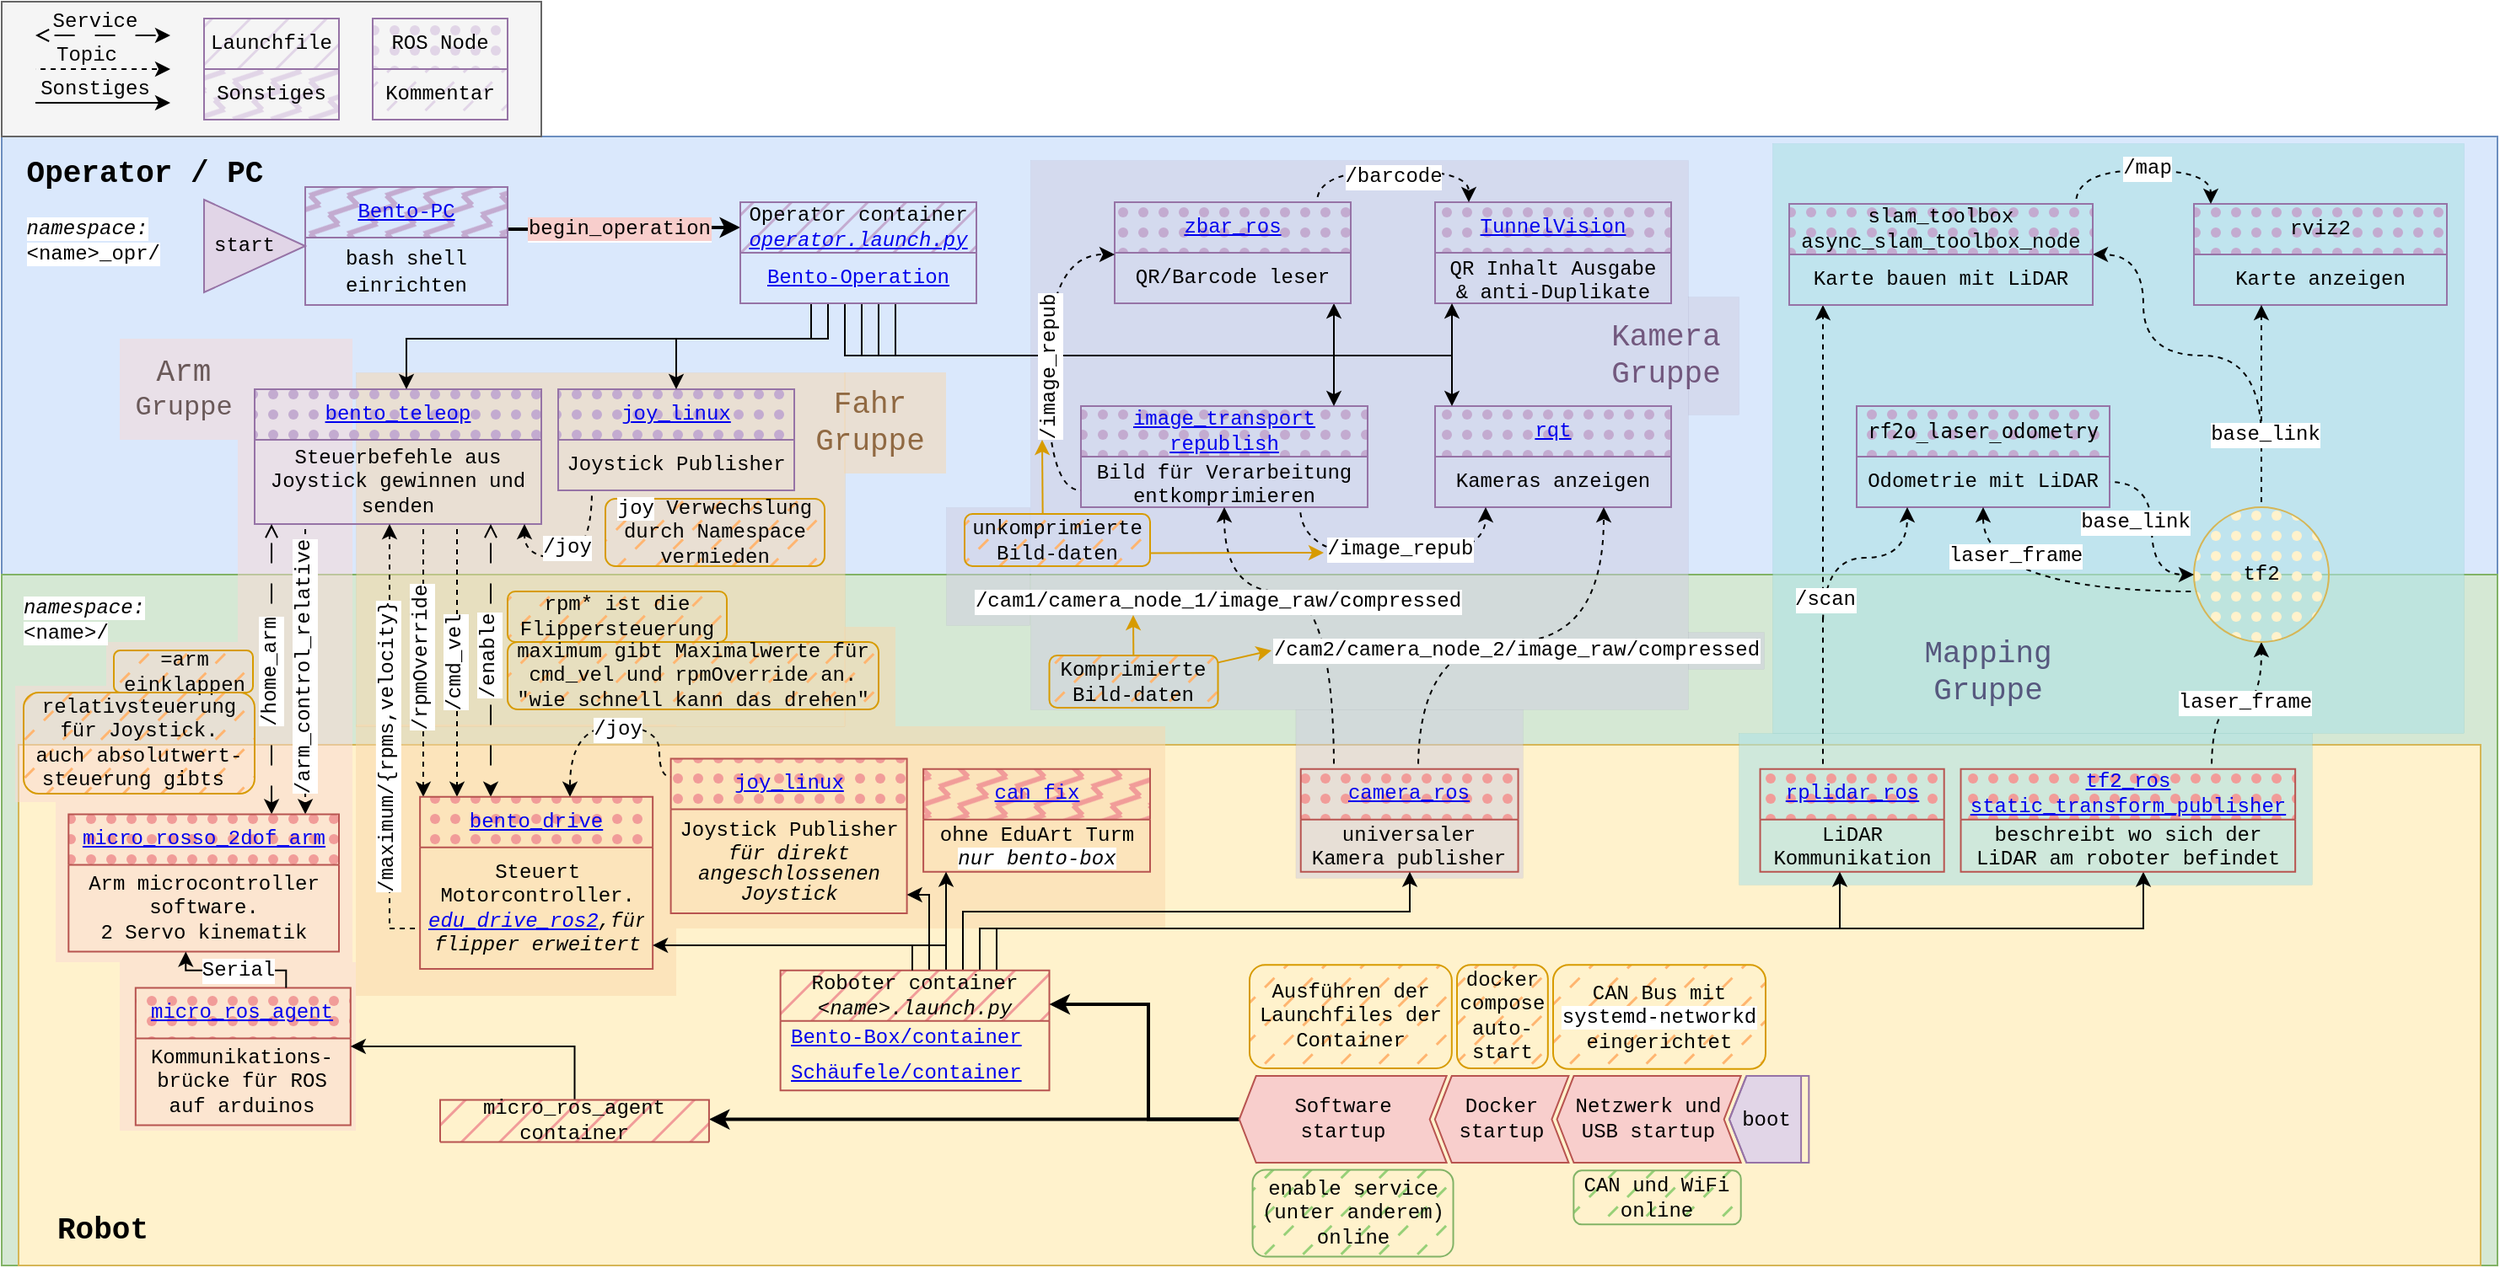 <mxfile version="28.0.7">
  <diagram name="Page-1" id="4087-tiF2htS40PXVByX">
    <mxGraphModel dx="1548" dy="888" grid="1" gridSize="10" guides="1" tooltips="1" connect="1" arrows="1" fold="1" page="1" pageScale="1" pageWidth="1169" pageHeight="827" math="0" shadow="0">
      <root>
        <mxCell id="0" />
        <mxCell id="1" parent="0" />
        <mxCell id="Tqy93So4MoUHIPBnY-5U-1" value="" style="rounded=0;whiteSpace=wrap;html=1;fillColor=#dae8fc;strokeColor=#6c8ebf;container=0;" parent="1" vertex="1">
          <mxGeometry x="40" y="90" width="1480" height="260" as="geometry" />
        </mxCell>
        <mxCell id="tnhIsLXUUWxpaCLOrSYH-76" value="" style="rounded=0;whiteSpace=wrap;html=1;align=center;verticalAlign=middle;spacingLeft=4;spacingRight=4;fontFamily=Courier New;fontSize=12;fontStyle=0;horizontal=1;fillColor=#d5e8d4;strokeColor=#82b366;" parent="1" vertex="1">
          <mxGeometry x="40" y="350" width="1480" height="410" as="geometry" />
        </mxCell>
        <mxCell id="tnhIsLXUUWxpaCLOrSYH-41" value="" style="rounded=0;whiteSpace=wrap;html=1;align=center;verticalAlign=middle;spacingLeft=4;spacingRight=4;fontFamily=Courier New;fontSize=12;fontStyle=0;horizontal=1;fillColor=#fff2cc;strokeColor=#d6b656;" parent="1" vertex="1">
          <mxGeometry x="50" y="451" width="1460" height="309" as="geometry" />
        </mxCell>
        <mxCell id="tnhIsLXUUWxpaCLOrSYH-244" value="" style="group" parent="1" vertex="1" connectable="0">
          <mxGeometry x="48" y="210" width="202" height="470" as="geometry" />
        </mxCell>
        <mxCell id="tnhIsLXUUWxpaCLOrSYH-211" value="" style="rounded=0;whiteSpace=wrap;html=1;align=center;verticalAlign=middle;spacingLeft=4;spacingRight=4;fontFamily=Courier New;fontSize=12;fontStyle=0;horizontal=1;fillColor=#fad9d5;strokeColor=none;opacity=50;" parent="tnhIsLXUUWxpaCLOrSYH-244" vertex="1">
          <mxGeometry x="132" width="68" height="275" as="geometry" />
        </mxCell>
        <mxCell id="tnhIsLXUUWxpaCLOrSYH-219" value="" style="rounded=0;whiteSpace=wrap;html=1;align=center;verticalAlign=middle;spacingLeft=4;spacingRight=4;fontFamily=Courier New;fontSize=12;fontStyle=0;horizontal=1;fillColor=#fad9d5;strokeColor=none;opacity=50;" parent="tnhIsLXUUWxpaCLOrSYH-244" vertex="1">
          <mxGeometry y="206" width="132" height="69" as="geometry" />
        </mxCell>
        <mxCell id="tnhIsLXUUWxpaCLOrSYH-220" value="" style="rounded=0;whiteSpace=wrap;html=1;align=center;verticalAlign=middle;spacingLeft=4;spacingRight=4;fontFamily=Courier New;fontSize=12;fontStyle=0;horizontal=1;fillColor=#fad9d5;strokeColor=none;opacity=50;" parent="tnhIsLXUUWxpaCLOrSYH-244" vertex="1">
          <mxGeometry x="54" y="180" width="78" height="26" as="geometry" />
        </mxCell>
        <mxCell id="tnhIsLXUUWxpaCLOrSYH-212" value="" style="rounded=0;whiteSpace=wrap;html=1;align=center;verticalAlign=middle;spacingLeft=4;spacingRight=4;fontFamily=Courier New;fontSize=12;fontStyle=0;horizontal=1;fillColor=#fad9d5;strokeColor=none;opacity=50;" parent="tnhIsLXUUWxpaCLOrSYH-244" vertex="1">
          <mxGeometry x="24" y="275" width="176" height="95" as="geometry" />
        </mxCell>
        <mxCell id="tnhIsLXUUWxpaCLOrSYH-213" value="" style="rounded=0;whiteSpace=wrap;html=1;align=center;verticalAlign=middle;spacingLeft=4;spacingRight=4;fontFamily=Courier New;fontSize=12;fontStyle=0;horizontal=1;fillColor=#fad9d5;strokeColor=none;opacity=50;" parent="tnhIsLXUUWxpaCLOrSYH-244" vertex="1">
          <mxGeometry x="62" y="370" width="140" height="100" as="geometry" />
        </mxCell>
        <mxCell id="tnhIsLXUUWxpaCLOrSYH-215" value="" style="rounded=0;whiteSpace=wrap;html=1;align=center;verticalAlign=middle;spacingLeft=4;spacingRight=4;fontFamily=Courier New;fontSize=12;fontStyle=0;horizontal=1;fillColor=#fad9d5;strokeColor=none;opacity=50;" parent="tnhIsLXUUWxpaCLOrSYH-244" vertex="1">
          <mxGeometry x="62" width="70" height="60" as="geometry" />
        </mxCell>
        <mxCell id="tnhIsLXUUWxpaCLOrSYH-240" value="" style="group" parent="1" vertex="1" connectable="0">
          <mxGeometry x="1070" y="94" width="430" height="440" as="geometry" />
        </mxCell>
        <mxCell id="tnhIsLXUUWxpaCLOrSYH-241" value="" style="group" parent="tnhIsLXUUWxpaCLOrSYH-240" vertex="1" connectable="0">
          <mxGeometry width="430" height="440" as="geometry" />
        </mxCell>
        <mxCell id="tnhIsLXUUWxpaCLOrSYH-234" value="" style="rounded=0;whiteSpace=wrap;html=1;align=center;verticalAlign=middle;spacingLeft=4;spacingRight=4;fontFamily=Courier New;fontSize=12;fontStyle=0;horizontal=1;fillColor=#b0e3e6;strokeWidth=0;perimeterSpacing=1;strokeColor=#0e8088;opacity=60;" parent="tnhIsLXUUWxpaCLOrSYH-241" vertex="1">
          <mxGeometry x="20" width="410" height="350" as="geometry" />
        </mxCell>
        <mxCell id="tnhIsLXUUWxpaCLOrSYH-235" value="" style="rounded=0;whiteSpace=wrap;html=1;align=center;verticalAlign=middle;spacingLeft=4;spacingRight=4;fontFamily=Courier New;fontSize=12;fontStyle=0;horizontal=1;fillColor=#b0e3e6;strokeWidth=0;perimeterSpacing=1;strokeColor=#0e8088;opacity=60;" parent="tnhIsLXUUWxpaCLOrSYH-241" vertex="1">
          <mxGeometry y="350" width="340" height="90" as="geometry" />
        </mxCell>
        <mxCell id="tnhIsLXUUWxpaCLOrSYH-242" value="" style="group;opacity=10;" parent="1" vertex="1" connectable="0">
          <mxGeometry x="600" y="104" width="485" height="426" as="geometry" />
        </mxCell>
        <mxCell id="tnhIsLXUUWxpaCLOrSYH-223" value="" style="rounded=0;whiteSpace=wrap;html=1;align=center;verticalAlign=middle;spacingLeft=4;spacingRight=4;fontFamily=Courier New;fontSize=12;fontStyle=0;horizontal=1;fillColor=#d0cee2;strokeWidth=0;perimeterSpacing=1;strokeColor=#56517e;opacity=50;" parent="tnhIsLXUUWxpaCLOrSYH-242" vertex="1">
          <mxGeometry x="50" width="390" height="326" as="geometry" />
        </mxCell>
        <mxCell id="tnhIsLXUUWxpaCLOrSYH-225" value="" style="rounded=0;whiteSpace=wrap;html=1;align=center;verticalAlign=middle;spacingLeft=4;spacingRight=4;fontFamily=Courier New;fontSize=12;fontStyle=0;horizontal=1;fillColor=#d0cee2;strokeWidth=0;perimeterSpacing=1;strokeColor=#56517e;opacity=50;" parent="tnhIsLXUUWxpaCLOrSYH-242" vertex="1">
          <mxGeometry y="206" width="49.53" height="70" as="geometry" />
        </mxCell>
        <mxCell id="tnhIsLXUUWxpaCLOrSYH-226" value="" style="rounded=0;whiteSpace=wrap;html=1;align=center;verticalAlign=middle;spacingLeft=4;spacingRight=4;fontFamily=Courier New;fontSize=12;fontStyle=0;horizontal=1;fillColor=#d0cee2;strokeWidth=0;perimeterSpacing=1;strokeColor=#56517e;opacity=50;" parent="tnhIsLXUUWxpaCLOrSYH-242" vertex="1">
          <mxGeometry x="207.24" y="326" width="134.76" height="100" as="geometry" />
        </mxCell>
        <mxCell id="tnhIsLXUUWxpaCLOrSYH-227" value="" style="rounded=0;whiteSpace=wrap;html=1;align=center;verticalAlign=middle;spacingLeft=4;spacingRight=4;fontFamily=Courier New;fontSize=12;fontStyle=0;horizontal=1;fillColor=#d0cee2;strokeWidth=0;perimeterSpacing=1;strokeColor=#56517e;opacity=50;" parent="tnhIsLXUUWxpaCLOrSYH-242" vertex="1">
          <mxGeometry x="440" y="81" width="30" height="70" as="geometry" />
        </mxCell>
        <mxCell id="NsairtmA_VaZmiS9o0Us-5" value="" style="rounded=0;whiteSpace=wrap;html=1;align=center;verticalAlign=middle;spacingLeft=4;spacingRight=4;fontFamily=Courier New;fontSize=12;fontStyle=0;horizontal=1;fillColor=#d0cee2;strokeWidth=0;perimeterSpacing=1;strokeColor=#56517e;opacity=50;" vertex="1" parent="tnhIsLXUUWxpaCLOrSYH-242">
          <mxGeometry x="440" y="280" width="45" height="22" as="geometry" />
        </mxCell>
        <mxCell id="tnhIsLXUUWxpaCLOrSYH-239" value="" style="group;opacity=60;" parent="1" vertex="1" connectable="0">
          <mxGeometry x="250" y="230" width="480" height="370" as="geometry" />
        </mxCell>
        <mxCell id="tnhIsLXUUWxpaCLOrSYH-206" value="" style="rounded=0;whiteSpace=wrap;html=1;align=center;verticalAlign=middle;spacingLeft=4;spacingRight=4;fontFamily=Courier New;fontSize=12;fontStyle=0;horizontal=1;fillColor=#fad7ac;strokeColor=none;opacity=50;" parent="tnhIsLXUUWxpaCLOrSYH-239" vertex="1">
          <mxGeometry y="209" width="190" height="161" as="geometry" />
        </mxCell>
        <mxCell id="tnhIsLXUUWxpaCLOrSYH-204" value="" style="rounded=0;whiteSpace=wrap;html=1;align=center;verticalAlign=middle;spacingLeft=4;spacingRight=4;fontFamily=Courier New;fontSize=12;fontStyle=0;horizontal=1;fillColor=#fad7ac;strokeColor=none;opacity=50;" parent="tnhIsLXUUWxpaCLOrSYH-239" vertex="1">
          <mxGeometry x="190" y="210" width="290" height="120" as="geometry" />
        </mxCell>
        <mxCell id="tnhIsLXUUWxpaCLOrSYH-203" value="" style="rounded=0;whiteSpace=wrap;html=1;align=center;verticalAlign=middle;spacingLeft=4;spacingRight=4;fontFamily=Courier New;fontSize=12;fontStyle=0;horizontal=1;fillColor=#fad7ac;strokeWidth=0;perimeterSpacing=1;strokeColor=#b46504;opacity=50;" parent="tnhIsLXUUWxpaCLOrSYH-239" vertex="1">
          <mxGeometry width="290" height="210" as="geometry" />
        </mxCell>
        <mxCell id="tnhIsLXUUWxpaCLOrSYH-207" value="" style="rounded=0;whiteSpace=wrap;html=1;align=center;verticalAlign=middle;spacingLeft=4;spacingRight=4;fontFamily=Courier New;fontSize=12;fontStyle=0;horizontal=1;fillColor=#fad7ac;strokeColor=none;opacity=50;" parent="tnhIsLXUUWxpaCLOrSYH-239" vertex="1">
          <mxGeometry x="289.53" width="60.47" height="60" as="geometry" />
        </mxCell>
        <mxCell id="tnhIsLXUUWxpaCLOrSYH-210" value="" style="rounded=0;whiteSpace=wrap;html=1;align=center;verticalAlign=middle;spacingLeft=4;spacingRight=4;fontFamily=Courier New;fontSize=12;fontStyle=0;horizontal=1;fillColor=#fad7ac;strokeColor=none;opacity=50;" parent="tnhIsLXUUWxpaCLOrSYH-239" vertex="1">
          <mxGeometry x="289.53" y="151" width="30.47" height="59" as="geometry" />
        </mxCell>
        <mxCell id="tnhIsLXUUWxpaCLOrSYH-197" value="" style="endArrow=classic;html=1;rounded=0;fontFamily=Courier New;fontSize=12;fontColor=default;fontStyle=0;horizontal=1;edgeStyle=orthogonalEdgeStyle;curved=1;dashed=1;flowAnimation=1;" parent="1" target="tnhIsLXUUWxpaCLOrSYH-192" edge="1">
          <mxGeometry width="50" height="50" relative="1" as="geometry">
            <mxPoint x="1380" y="270" as="sourcePoint" />
            <mxPoint x="1280" y="250" as="targetPoint" />
            <Array as="points">
              <mxPoint x="1380" y="220" />
              <mxPoint x="1310" y="220" />
              <mxPoint x="1310" y="160" />
            </Array>
          </mxGeometry>
        </mxCell>
        <mxCell id="tnhIsLXUUWxpaCLOrSYH-159" value="" style="rounded=0;whiteSpace=wrap;html=1;align=center;verticalAlign=middle;spacingLeft=4;spacingRight=4;fontFamily=Courier New;fontSize=12;fontColor=#333333;fontStyle=0;horizontal=1;fillColor=#f5f5f5;strokeColor=#666666;" parent="1" vertex="1">
          <mxGeometry x="40" y="10" width="320" height="80" as="geometry" />
        </mxCell>
        <mxCell id="tnhIsLXUUWxpaCLOrSYH-1" value="&lt;div&gt;&lt;font style=&quot;font-size: 18px;&quot;&gt;&lt;b&gt;Operator / PC&lt;/b&gt;&lt;/font&gt;&lt;/div&gt;&lt;div&gt;&lt;b&gt;&lt;br&gt;&lt;/b&gt;&lt;/div&gt;&lt;div align=&quot;left&quot;&gt;&lt;span style=&quot;background-color: light-dark(#ffffff, var(--ge-dark-color, #121212));&quot;&gt;&lt;i&gt;namespace:&lt;/i&gt;&lt;/span&gt;&lt;br&gt;&lt;span style=&quot;background-color: light-dark(#ffffff, var(--ge-dark-color, #121212));&quot;&gt;&amp;lt;name&amp;gt;_opr/&lt;/span&gt;&lt;/div&gt;" style="text;html=1;align=center;verticalAlign=middle;whiteSpace=wrap;rounded=0;fontFamily=Courier New;container=0;" parent="1" vertex="1">
          <mxGeometry x="50" y="114" width="150" height="40" as="geometry" />
        </mxCell>
        <mxCell id="tnhIsLXUUWxpaCLOrSYH-10" style="edgeStyle=orthogonalEdgeStyle;rounded=0;orthogonalLoop=1;jettySize=auto;html=1;exitX=0.997;exitY=0.358;exitDx=0;exitDy=0;entryX=0;entryY=0.25;entryDx=0;entryDy=0;fontFamily=Courier New;fontSize=12;fontColor=default;fontStyle=0;horizontal=1;exitPerimeter=0;endArrow=classic;endFill=1;flowAnimation=0;strokeWidth=2;" parent="1" source="tnhIsLXUUWxpaCLOrSYH-2" target="tnhIsLXUUWxpaCLOrSYH-6" edge="1">
          <mxGeometry relative="1" as="geometry">
            <Array as="points" />
          </mxGeometry>
        </mxCell>
        <mxCell id="tnhIsLXUUWxpaCLOrSYH-11" value="&lt;font style=&quot;background-color: rgb(248, 206, 204);&quot; face=&quot;Courier New&quot;&gt;begin_operation&lt;/font&gt;" style="edgeLabel;html=1;align=center;verticalAlign=middle;resizable=0;points=[];rounded=0;shadow=0;glass=0;fillStyle=hatch;strokeColor=#9673a6;swimlaneFillColor=none;fontFamily=Courier New;fontSize=12;fontColor=default;fontStyle=0;horizontal=1;fillColor=#e1d5e7;labelBackgroundColor=default;container=0;" parent="tnhIsLXUUWxpaCLOrSYH-10" vertex="1" connectable="0">
          <mxGeometry x="0.377" y="-1" relative="1" as="geometry">
            <mxPoint x="-29" as="offset" />
          </mxGeometry>
        </mxCell>
        <mxCell id="tnhIsLXUUWxpaCLOrSYH-2" value="&lt;a href=&quot;https://github.com/Bento-Robotics/Bento-PC&quot;&gt;Bento-PC&lt;/a&gt;" style="swimlane;fontStyle=0;childLayout=stackLayout;horizontal=1;startSize=30;horizontalStack=0;resizeParent=1;resizeParentMax=0;resizeLast=0;collapsible=1;marginBottom=0;whiteSpace=wrap;html=1;fontFamily=Courier New;rounded=0;glass=0;shadow=0;swimlaneLine=1;swimlaneFillColor=none;fillColor=#C3ABD0;strokeColor=#9673a6;fillStyle=zigzag-line;container=0;" parent="1" vertex="1">
          <mxGeometry x="220" y="120" width="120" height="70" as="geometry" />
        </mxCell>
        <mxCell id="tnhIsLXUUWxpaCLOrSYH-5" value="&lt;div align=&quot;center&quot;&gt;&lt;font face=&quot;Courier New&quot;&gt;bash shell einrichten&lt;/font&gt;&lt;/div&gt;" style="text;strokeColor=none;fillColor=none;align=center;verticalAlign=middle;spacingLeft=4;spacingRight=4;overflow=hidden;points=[[0,0.5],[1,0.5]];portConstraint=eastwest;rotatable=0;whiteSpace=wrap;html=1;container=0;" parent="tnhIsLXUUWxpaCLOrSYH-2" vertex="1">
          <mxGeometry y="30" width="120" height="40" as="geometry" />
        </mxCell>
        <mxCell id="tnhIsLXUUWxpaCLOrSYH-12" value="&lt;a href=&quot;https://github.com/Bento-Robotics/bento_teleop&quot;&gt;bento_teleop&lt;/a&gt;" style="swimlane;fontStyle=0;childLayout=stackLayout;horizontal=1;startSize=30;horizontalStack=0;resizeParent=1;resizeParentMax=0;resizeLast=0;collapsible=1;marginBottom=0;whiteSpace=wrap;html=1;rounded=0;shadow=0;glass=0;fillStyle=dots;strokeColor=#9673a6;align=center;verticalAlign=middle;swimlaneFillColor=none;fontFamily=Courier New;fontSize=12;fillColor=#C3ABD0;container=0;" parent="1" vertex="1">
          <mxGeometry x="190" y="240" width="170" height="80" as="geometry" />
        </mxCell>
        <mxCell id="tnhIsLXUUWxpaCLOrSYH-13" value="&lt;span class=&quot;nodeLabel&quot;&gt;Steuerbefehle aus Joystick gewinnen und senden&lt;/span&gt;" style="text;strokeColor=none;fillColor=none;align=center;verticalAlign=middle;spacingLeft=4;spacingRight=4;overflow=hidden;points=[[0,0.5],[1,0.5]];portConstraint=eastwest;rotatable=0;whiteSpace=wrap;html=1;fontFamily=Courier New;fontSize=12;fontColor=default;fontStyle=0;horizontal=1;container=0;" parent="tnhIsLXUUWxpaCLOrSYH-12" vertex="1">
          <mxGeometry y="30" width="170" height="50" as="geometry" />
        </mxCell>
        <mxCell id="tnhIsLXUUWxpaCLOrSYH-16" value="&lt;a href=&quot;https://index.ros.org/p/joy_linux/&quot;&gt;joy_linux&lt;/a&gt;" style="swimlane;fontStyle=0;childLayout=stackLayout;horizontal=1;startSize=30;horizontalStack=0;resizeParent=1;resizeParentMax=0;resizeLast=0;collapsible=1;marginBottom=0;whiteSpace=wrap;html=1;rounded=0;shadow=0;glass=0;fillStyle=dots;strokeColor=#9673a6;align=center;verticalAlign=middle;swimlaneFillColor=none;fontFamily=Courier New;fontSize=12;fillColor=#C3ABD0;container=0;" parent="1" vertex="1">
          <mxGeometry x="370" y="240" width="140" height="60" as="geometry" />
        </mxCell>
        <mxCell id="tnhIsLXUUWxpaCLOrSYH-17" value="J&lt;span class=&quot;nodeLabel&quot;&gt;oystick Publisher&lt;/span&gt;" style="text;strokeColor=none;fillColor=none;align=center;verticalAlign=middle;spacingLeft=4;spacingRight=4;overflow=hidden;points=[[0,0.5],[1,0.5]];portConstraint=eastwest;rotatable=0;whiteSpace=wrap;html=1;fontFamily=Courier New;fontSize=12;fontColor=default;fontStyle=0;horizontal=1;container=0;" parent="tnhIsLXUUWxpaCLOrSYH-16" vertex="1">
          <mxGeometry y="30" width="140" height="30" as="geometry" />
        </mxCell>
        <mxCell id="tnhIsLXUUWxpaCLOrSYH-24" value="&lt;a href=&quot;https://index.ros.org/p/image_transport/&quot;&gt;image_transport republish&lt;/a&gt;" style="swimlane;fontStyle=0;childLayout=stackLayout;horizontal=1;startSize=30;horizontalStack=0;resizeParent=1;resizeParentMax=0;resizeLast=0;collapsible=1;marginBottom=0;whiteSpace=wrap;html=1;rounded=0;shadow=0;glass=0;fillStyle=dots;strokeColor=#9673a6;align=center;verticalAlign=middle;swimlaneFillColor=none;fontFamily=Courier New;fontSize=12;fillColor=#C3ABD0;container=0;" parent="1" vertex="1">
          <mxGeometry x="680" y="250" width="170" height="60" as="geometry" />
        </mxCell>
        <mxCell id="tnhIsLXUUWxpaCLOrSYH-25" value="&lt;span class=&quot;nodeLabel&quot;&gt;Bild für Verarbeitung entkomprimieren&lt;/span&gt;" style="text;strokeColor=none;fillColor=none;align=center;verticalAlign=middle;spacingLeft=4;spacingRight=4;overflow=hidden;points=[[0,0.5],[1,0.5]];portConstraint=eastwest;rotatable=0;whiteSpace=wrap;html=1;fontFamily=Courier New;fontSize=12;fontColor=default;fontStyle=0;horizontal=1;container=0;" parent="tnhIsLXUUWxpaCLOrSYH-24" vertex="1">
          <mxGeometry y="30" width="170" height="30" as="geometry" />
        </mxCell>
        <mxCell id="tnhIsLXUUWxpaCLOrSYH-29" value="&lt;a href=&quot;https://github.com/bento-Robotics/TunnelVision&quot;&gt;TunnelVision&lt;/a&gt;" style="swimlane;fontStyle=0;childLayout=stackLayout;horizontal=1;startSize=30;horizontalStack=0;resizeParent=1;resizeParentMax=0;resizeLast=0;collapsible=1;marginBottom=0;whiteSpace=wrap;html=1;rounded=0;shadow=0;glass=0;fillStyle=dots;strokeColor=#9673a6;align=center;verticalAlign=middle;swimlaneFillColor=none;fontFamily=Courier New;fontSize=12;fillColor=#C3ABD0;container=0;" parent="1" vertex="1">
          <mxGeometry x="890" y="129" width="140" height="60" as="geometry" />
        </mxCell>
        <mxCell id="tnhIsLXUUWxpaCLOrSYH-30" value="&lt;span class=&quot;nodeLabel&quot;&gt;QR Inhalt Ausgabe&lt;br&gt;&amp;amp; anti-Duplikate&lt;/span&gt;" style="text;strokeColor=none;fillColor=none;align=center;verticalAlign=middle;spacingLeft=4;spacingRight=4;overflow=hidden;points=[[0,0.5],[1,0.5]];portConstraint=eastwest;rotatable=0;whiteSpace=wrap;html=1;fontFamily=Courier New;fontSize=12;fontColor=default;fontStyle=0;horizontal=1;container=0;" parent="tnhIsLXUUWxpaCLOrSYH-29" vertex="1">
          <mxGeometry y="30" width="140" height="30" as="geometry" />
        </mxCell>
        <mxCell id="tnhIsLXUUWxpaCLOrSYH-31" value="&lt;a href=&quot;https://index.ros.org/p/rqt/&quot;&gt;rqt&lt;/a&gt;" style="swimlane;fontStyle=0;childLayout=stackLayout;horizontal=1;startSize=30;horizontalStack=0;resizeParent=1;resizeParentMax=0;resizeLast=0;collapsible=1;marginBottom=0;whiteSpace=wrap;html=1;rounded=0;shadow=0;glass=0;fillStyle=dots;strokeColor=#9673a6;align=center;verticalAlign=middle;swimlaneFillColor=none;fontFamily=Courier New;fontSize=12;fillColor=#C3ABD0;container=0;" parent="1" vertex="1">
          <mxGeometry x="890" y="250" width="140" height="60" as="geometry" />
        </mxCell>
        <mxCell id="tnhIsLXUUWxpaCLOrSYH-32" value="Kameras anzeigen" style="text;strokeColor=none;fillColor=none;align=center;verticalAlign=middle;spacingLeft=4;spacingRight=4;overflow=hidden;points=[[0,0.5],[1,0.5]];portConstraint=eastwest;rotatable=0;whiteSpace=wrap;html=1;fontFamily=Courier New;fontSize=12;fontColor=default;fontStyle=0;horizontal=1;container=0;" parent="tnhIsLXUUWxpaCLOrSYH-31" vertex="1">
          <mxGeometry y="30" width="140" height="30" as="geometry" />
        </mxCell>
        <mxCell id="tnhIsLXUUWxpaCLOrSYH-34" value="" style="endArrow=classic;html=1;rounded=0;fontFamily=Courier New;fontSize=12;fontColor=default;fontStyle=0;horizontal=1;edgeStyle=orthogonalEdgeStyle;" parent="1" source="tnhIsLXUUWxpaCLOrSYH-6" target="tnhIsLXUUWxpaCLOrSYH-16" edge="1">
          <mxGeometry width="50" height="50" relative="1" as="geometry">
            <mxPoint x="510" y="240" as="sourcePoint" />
            <mxPoint x="560" y="190" as="targetPoint" />
            <Array as="points">
              <mxPoint x="530" y="210" />
              <mxPoint x="440" y="210" />
            </Array>
          </mxGeometry>
        </mxCell>
        <mxCell id="tnhIsLXUUWxpaCLOrSYH-35" value="" style="endArrow=classic;html=1;rounded=0;fontFamily=Courier New;fontSize=12;fontColor=default;fontStyle=0;horizontal=1;edgeStyle=orthogonalEdgeStyle;" parent="1" source="tnhIsLXUUWxpaCLOrSYH-6" target="tnhIsLXUUWxpaCLOrSYH-24" edge="1">
          <mxGeometry width="50" height="50" relative="1" as="geometry">
            <mxPoint x="510" y="240" as="sourcePoint" />
            <mxPoint x="560" y="190" as="targetPoint" />
            <Array as="points">
              <mxPoint x="540" y="220" />
              <mxPoint x="830" y="220" />
            </Array>
          </mxGeometry>
        </mxCell>
        <mxCell id="tnhIsLXUUWxpaCLOrSYH-36" value="" style="endArrow=classic;html=1;rounded=0;fontFamily=Courier New;fontSize=12;fontColor=default;fontStyle=0;horizontal=1;edgeStyle=orthogonalEdgeStyle;" parent="1" source="tnhIsLXUUWxpaCLOrSYH-6" target="tnhIsLXUUWxpaCLOrSYH-26" edge="1">
          <mxGeometry width="50" height="50" relative="1" as="geometry">
            <mxPoint x="510" y="240" as="sourcePoint" />
            <mxPoint x="560" y="190" as="targetPoint" />
            <Array as="points">
              <mxPoint x="570" y="220" />
              <mxPoint x="830" y="220" />
            </Array>
          </mxGeometry>
        </mxCell>
        <mxCell id="tnhIsLXUUWxpaCLOrSYH-37" value="" style="endArrow=classic;html=1;rounded=0;fontFamily=Courier New;fontSize=12;fontColor=default;fontStyle=0;horizontal=1;edgeStyle=orthogonalEdgeStyle;" parent="1" source="tnhIsLXUUWxpaCLOrSYH-6" target="tnhIsLXUUWxpaCLOrSYH-29" edge="1">
          <mxGeometry width="50" height="50" relative="1" as="geometry">
            <mxPoint x="660" y="240" as="sourcePoint" />
            <mxPoint x="710" y="190" as="targetPoint" />
            <Array as="points">
              <mxPoint x="560" y="220" />
              <mxPoint x="900" y="220" />
            </Array>
          </mxGeometry>
        </mxCell>
        <mxCell id="tnhIsLXUUWxpaCLOrSYH-38" value="" style="endArrow=classic;html=1;rounded=0;fontFamily=Courier New;fontSize=12;fontColor=default;fontStyle=0;horizontal=1;edgeStyle=orthogonalEdgeStyle;" parent="1" source="tnhIsLXUUWxpaCLOrSYH-6" target="tnhIsLXUUWxpaCLOrSYH-31" edge="1">
          <mxGeometry width="50" height="50" relative="1" as="geometry">
            <mxPoint x="660" y="240" as="sourcePoint" />
            <mxPoint x="710" y="190" as="targetPoint" />
            <Array as="points">
              <mxPoint x="550" y="220" />
              <mxPoint x="900" y="220" />
            </Array>
          </mxGeometry>
        </mxCell>
        <mxCell id="tnhIsLXUUWxpaCLOrSYH-33" style="edgeStyle=orthogonalEdgeStyle;rounded=0;orthogonalLoop=1;jettySize=auto;html=1;fontFamily=Courier New;fontSize=12;fontColor=default;fontStyle=0;horizontal=1;" parent="1" source="tnhIsLXUUWxpaCLOrSYH-6" target="tnhIsLXUUWxpaCLOrSYH-12" edge="1">
          <mxGeometry relative="1" as="geometry">
            <Array as="points">
              <mxPoint x="520" y="210" />
              <mxPoint x="280" y="210" />
            </Array>
          </mxGeometry>
        </mxCell>
        <mxCell id="tnhIsLXUUWxpaCLOrSYH-6" value="&lt;div&gt;Operator container&lt;/div&gt;&lt;div&gt;&lt;i&gt;&lt;a href=&quot;https://github.com/Bento-Robotics/Bento-Operation/blob/main/launch-content/operator.launch.py&quot;&gt;operator.launch.py&lt;/a&gt;&lt;/i&gt;&lt;/div&gt;" style="swimlane;fontStyle=0;childLayout=stackLayout;horizontal=1;startSize=30;horizontalStack=0;resizeParent=1;resizeParentMax=0;resizeLast=0;collapsible=1;marginBottom=0;whiteSpace=wrap;html=1;rounded=0;shadow=0;glass=0;fillStyle=hatch;strokeColor=#9673a6;align=center;verticalAlign=middle;swimlaneFillColor=none;fontFamily=Courier New;fontSize=12;fontColor=default;fillColor=#C3ABD0;container=0;" parent="1" vertex="1">
          <mxGeometry x="478" y="129" width="140" height="60" as="geometry" />
        </mxCell>
        <mxCell id="tnhIsLXUUWxpaCLOrSYH-9" value="&lt;a href=&quot;https://github.com/Bento-Robotics/Bento-Operation&quot;&gt;Bento-Operation&lt;/a&gt;" style="text;strokeColor=none;fillColor=none;align=center;verticalAlign=middle;spacingLeft=4;spacingRight=4;overflow=hidden;points=[[0,0.5],[1,0.5]];portConstraint=eastwest;rotatable=0;whiteSpace=wrap;html=1;fontFamily=Courier New;fontSize=12;fontColor=default;fontStyle=0;horizontal=1;container=0;" parent="tnhIsLXUUWxpaCLOrSYH-6" vertex="1">
          <mxGeometry y="30" width="140" height="30" as="geometry" />
        </mxCell>
        <mxCell id="tnhIsLXUUWxpaCLOrSYH-67" value="" style="endArrow=classic;html=1;rounded=0;fontFamily=Courier New;fontSize=12;fontColor=default;fontStyle=0;horizontal=1;edgeStyle=orthogonalEdgeStyle;elbow=vertical;curved=1;flowAnimation=1;dashed=1;" parent="1" source="tnhIsLXUUWxpaCLOrSYH-16" target="tnhIsLXUUWxpaCLOrSYH-12" edge="1">
          <mxGeometry width="50" height="50" relative="1" as="geometry">
            <mxPoint x="410" y="390" as="sourcePoint" />
            <mxPoint x="460" y="340" as="targetPoint" />
            <Array as="points">
              <mxPoint x="390" y="340" />
              <mxPoint x="350" y="340" />
            </Array>
          </mxGeometry>
        </mxCell>
        <mxCell id="tnhIsLXUUWxpaCLOrSYH-69" value="/joy" style="edgeLabel;html=1;align=center;verticalAlign=middle;resizable=0;points=[];spacingLeft=4;spacingRight=4;fontFamily=Courier New;fontSize=12;fontColor=default;fontStyle=0;horizontal=1;fillColor=none;gradientColor=none;" parent="tnhIsLXUUWxpaCLOrSYH-67" vertex="1" connectable="0">
          <mxGeometry x="-0.027" y="1" relative="1" as="geometry">
            <mxPoint x="-7" y="-7" as="offset" />
          </mxGeometry>
        </mxCell>
        <mxCell id="tnhIsLXUUWxpaCLOrSYH-68" value="" style="endArrow=classic;html=1;rounded=0;fontFamily=Courier New;fontSize=12;fontColor=default;fontStyle=0;horizontal=1;edgeStyle=orthogonalEdgeStyle;flowAnimation=1;dashed=1;" parent="1" edge="1">
          <mxGeometry width="50" height="50" relative="1" as="geometry">
            <mxPoint x="310" y="320" as="sourcePoint" />
            <mxPoint x="310" y="481.9" as="targetPoint" />
            <Array as="points">
              <mxPoint x="310" y="410" />
              <mxPoint x="310" y="410" />
            </Array>
          </mxGeometry>
        </mxCell>
        <mxCell id="tnhIsLXUUWxpaCLOrSYH-79" value="/cmd_vel" style="edgeLabel;html=1;align=center;verticalAlign=middle;resizable=0;points=[];spacingLeft=4;spacingRight=4;fontFamily=Courier New;fontSize=12;fontColor=default;fontStyle=0;horizontal=1;fillColor=none;gradientColor=none;rotation=270;" parent="tnhIsLXUUWxpaCLOrSYH-68" vertex="1" connectable="0">
          <mxGeometry x="-0.105" y="2" relative="1" as="geometry">
            <mxPoint x="-3" y="10" as="offset" />
          </mxGeometry>
        </mxCell>
        <mxCell id="tnhIsLXUUWxpaCLOrSYH-77" value="&lt;div align=&quot;left&quot;&gt;&lt;span style=&quot;background-color: light-dark(#ffffff, var(--ge-dark-color, #121212));&quot;&gt;&lt;i&gt;namespace:&lt;/i&gt;&lt;/span&gt;&lt;br&gt;&lt;span style=&quot;background-color: light-dark(#ffffff, var(--ge-dark-color, #121212));&quot;&gt;&amp;lt;name&amp;gt;/&lt;/span&gt;&lt;/div&gt;" style="text;html=1;align=center;verticalAlign=middle;whiteSpace=wrap;rounded=0;fontFamily=Courier New;fontSize=12;fontColor=default;fontStyle=0;horizontal=1;" parent="1" vertex="1">
          <mxGeometry x="59" y="362" width="60" height="30" as="geometry" />
        </mxCell>
        <mxCell id="tnhIsLXUUWxpaCLOrSYH-94" value="" style="endArrow=classic;html=1;rounded=0;fontFamily=Courier New;fontSize=12;fontColor=default;fontStyle=0;horizontal=1;flowAnimation=1;dashed=1;edgeStyle=orthogonalEdgeStyle;" parent="1" edge="1">
          <mxGeometry width="50" height="50" relative="1" as="geometry">
            <mxPoint x="220.032" y="320" as="sourcePoint" />
            <mxPoint x="220.032" y="492.2" as="targetPoint" />
            <Array as="points">
              <mxPoint x="220" y="400" />
              <mxPoint x="220" y="400" />
            </Array>
          </mxGeometry>
        </mxCell>
        <mxCell id="tnhIsLXUUWxpaCLOrSYH-99" value="/arm_control_relative" style="edgeLabel;html=1;align=center;verticalAlign=middle;resizable=0;points=[];spacingLeft=4;spacingRight=4;fontFamily=Courier New;fontSize=12;fontColor=default;fontStyle=0;horizontal=1;fillColor=none;gradientColor=none;rotation=270;" parent="tnhIsLXUUWxpaCLOrSYH-94" vertex="1" connectable="0">
          <mxGeometry x="-0.197" y="2" relative="1" as="geometry">
            <mxPoint x="-3" y="16" as="offset" />
          </mxGeometry>
        </mxCell>
        <mxCell id="tnhIsLXUUWxpaCLOrSYH-95" value="" style="endArrow=classic;html=1;rounded=0;fontFamily=Courier New;fontSize=12;fontColor=default;fontStyle=0;horizontal=1;flowAnimation=1;dashed=1;dashPattern=12 12;startArrow=open;startFill=0;" parent="1" edge="1">
          <mxGeometry width="50" height="50" relative="1" as="geometry">
            <mxPoint x="60" y="30" as="sourcePoint" />
            <mxPoint x="140" y="30" as="targetPoint" />
          </mxGeometry>
        </mxCell>
        <mxCell id="tnhIsLXUUWxpaCLOrSYH-138" value="Service" style="edgeLabel;html=1;align=center;verticalAlign=middle;resizable=0;points=[];spacingLeft=4;spacingRight=4;fontFamily=Courier New;fontSize=12;fontColor=default;fontStyle=0;horizontal=1;fillColor=none;gradientColor=none;labelBackgroundColor=none;" parent="tnhIsLXUUWxpaCLOrSYH-95" vertex="1" connectable="0">
          <mxGeometry x="-0.05" y="1" relative="1" as="geometry">
            <mxPoint x="-3" y="-7" as="offset" />
          </mxGeometry>
        </mxCell>
        <mxCell id="tnhIsLXUUWxpaCLOrSYH-97" value="" style="endArrow=classic;html=1;rounded=0;fontFamily=Courier New;fontSize=12;fontColor=default;fontStyle=0;horizontal=1;flowAnimation=1;dashed=1;" parent="1" edge="1">
          <mxGeometry width="50" height="50" relative="1" as="geometry">
            <mxPoint x="60" y="50" as="sourcePoint" />
            <mxPoint x="140" y="50" as="targetPoint" />
          </mxGeometry>
        </mxCell>
        <mxCell id="tnhIsLXUUWxpaCLOrSYH-139" value="&lt;span&gt;Topic&lt;/span&gt;" style="edgeLabel;html=1;align=center;verticalAlign=middle;resizable=0;points=[];spacingLeft=4;spacingRight=4;fontFamily=Courier New;fontSize=12;fontColor=default;fontStyle=0;horizontal=1;fillColor=none;gradientColor=none;labelBackgroundColor=none;" parent="tnhIsLXUUWxpaCLOrSYH-97" vertex="1" connectable="0">
          <mxGeometry x="0.093" y="1" relative="1" as="geometry">
            <mxPoint x="-14" y="-7" as="offset" />
          </mxGeometry>
        </mxCell>
        <mxCell id="tnhIsLXUUWxpaCLOrSYH-100" value="" style="endArrow=classic;html=1;rounded=0;fontFamily=Courier New;fontSize=12;fontColor=default;fontStyle=0;horizontal=1;edgeStyle=orthogonalEdgeStyle;flowAnimation=1;dashed=1;" parent="1" edge="1">
          <mxGeometry width="50" height="50" relative="1" as="geometry">
            <mxPoint x="288.067" y="560" as="sourcePoint" />
            <mxPoint x="270" y="320" as="targetPoint" />
            <Array as="points">
              <mxPoint x="270" y="560" />
            </Array>
          </mxGeometry>
        </mxCell>
        <mxCell id="tnhIsLXUUWxpaCLOrSYH-101" value="/maximum/{rpms,velocity}" style="edgeLabel;html=1;align=center;verticalAlign=middle;resizable=0;points=[];spacingLeft=4;spacingRight=4;fontFamily=Courier New;fontSize=12;fontColor=default;fontStyle=0;horizontal=1;fillColor=none;gradientColor=none;rotation=270;" parent="tnhIsLXUUWxpaCLOrSYH-100" vertex="1" connectable="0">
          <mxGeometry x="-0.197" y="2" relative="1" as="geometry">
            <mxPoint x="1" y="-22" as="offset" />
          </mxGeometry>
        </mxCell>
        <mxCell id="tnhIsLXUUWxpaCLOrSYH-80" value="" style="endArrow=classic;html=1;rounded=0;fontFamily=Courier New;fontSize=12;fontColor=default;fontStyle=0;horizontal=1;edgeStyle=orthogonalEdgeStyle;flowAnimation=1;endFill=1;startArrow=none;startFill=0;dashed=1;" parent="1" edge="1">
          <mxGeometry width="50" height="50" relative="1" as="geometry">
            <mxPoint x="290" y="320" as="sourcePoint" />
            <mxPoint x="290" y="481.9" as="targetPoint" />
            <Array as="points">
              <mxPoint x="290" y="350" />
              <mxPoint x="290" y="350" />
            </Array>
          </mxGeometry>
        </mxCell>
        <mxCell id="tnhIsLXUUWxpaCLOrSYH-81" value="/rpmOverride" style="edgeLabel;html=1;align=center;verticalAlign=middle;resizable=0;points=[];spacingLeft=4;spacingRight=4;fontFamily=Courier New;fontSize=12;fontColor=default;fontStyle=0;horizontal=1;fillColor=none;gradientColor=none;rotation=270;" parent="tnhIsLXUUWxpaCLOrSYH-80" vertex="1" connectable="0">
          <mxGeometry x="-0.105" y="2" relative="1" as="geometry">
            <mxPoint x="-3" y="7" as="offset" />
          </mxGeometry>
        </mxCell>
        <mxCell id="tnhIsLXUUWxpaCLOrSYH-102" value="" style="endArrow=classic;html=1;rounded=0;fontFamily=Courier New;fontSize=12;fontColor=default;fontStyle=0;horizontal=1;edgeStyle=orthogonalEdgeStyle;flowAnimation=1;dashed=1;dashPattern=12 12;startArrow=open;startFill=0;" parent="1" edge="1">
          <mxGeometry width="50" height="50" relative="1" as="geometry">
            <mxPoint x="330" y="320" as="sourcePoint" />
            <mxPoint x="330" y="481.9" as="targetPoint" />
            <Array as="points">
              <mxPoint x="330" y="410" />
              <mxPoint x="330" y="410" />
            </Array>
          </mxGeometry>
        </mxCell>
        <mxCell id="tnhIsLXUUWxpaCLOrSYH-103" value="/enable" style="edgeLabel;html=1;align=center;verticalAlign=middle;resizable=0;points=[];spacingLeft=4;spacingRight=4;fontFamily=Courier New;fontSize=12;fontColor=default;fontStyle=0;horizontal=1;fillColor=none;gradientColor=none;rotation=270;" parent="tnhIsLXUUWxpaCLOrSYH-102" vertex="1" connectable="0">
          <mxGeometry x="-0.105" y="2" relative="1" as="geometry">
            <mxPoint x="-3" y="6" as="offset" />
          </mxGeometry>
        </mxCell>
        <mxCell id="tnhIsLXUUWxpaCLOrSYH-108" value="ROS Node" style="rounded=0;whiteSpace=wrap;html=1;align=center;verticalAlign=middle;spacingLeft=4;spacingRight=4;fontFamily=Courier New;fontSize=12;fontStyle=0;horizontal=1;fillColor=#e1d5e7;strokeColor=#9673a6;fillStyle=dots;" parent="1" vertex="1">
          <mxGeometry x="260" y="20" width="80" height="30" as="geometry" />
        </mxCell>
        <mxCell id="tnhIsLXUUWxpaCLOrSYH-110" value="Launchfile" style="rounded=0;whiteSpace=wrap;html=1;align=center;verticalAlign=middle;spacingLeft=4;spacingRight=4;fontFamily=Courier New;fontSize=12;fontStyle=0;horizontal=1;fillColor=#e1d5e7;strokeColor=#9673a6;fillStyle=hatch;" parent="1" vertex="1">
          <mxGeometry x="160" y="20" width="80" height="30" as="geometry" />
        </mxCell>
        <mxCell id="tnhIsLXUUWxpaCLOrSYH-111" value="Sonstiges" style="rounded=0;whiteSpace=wrap;html=1;align=center;verticalAlign=middle;spacingLeft=4;spacingRight=4;fontFamily=Courier New;fontSize=12;fontStyle=0;horizontal=1;fillColor=#e1d5e7;strokeColor=#9673a6;fillStyle=zigzag-line;" parent="1" vertex="1">
          <mxGeometry x="160" y="50" width="80" height="30" as="geometry" />
        </mxCell>
        <mxCell id="tnhIsLXUUWxpaCLOrSYH-26" value="&lt;a href=&quot;https://index.ros.org/p/zbar_ros/&quot;&gt;zbar_ros&lt;/a&gt;" style="swimlane;fontStyle=0;childLayout=stackLayout;horizontal=1;startSize=30;horizontalStack=0;resizeParent=1;resizeParentMax=0;resizeLast=0;collapsible=1;marginBottom=0;whiteSpace=wrap;html=1;rounded=0;shadow=0;glass=0;fillStyle=dots;strokeColor=#9673a6;align=center;verticalAlign=middle;swimlaneFillColor=none;fontFamily=Courier New;fontSize=12;fillColor=#C3ABD0;container=0;" parent="1" vertex="1">
          <mxGeometry x="700" y="129" width="140" height="60" as="geometry" />
        </mxCell>
        <mxCell id="tnhIsLXUUWxpaCLOrSYH-27" value="&lt;span class=&quot;nodeLabel&quot;&gt;QR/Barcode leser&lt;/span&gt;" style="text;strokeColor=none;fillColor=none;align=center;verticalAlign=middle;spacingLeft=4;spacingRight=4;overflow=hidden;points=[[0,0.5],[1,0.5]];portConstraint=eastwest;rotatable=0;whiteSpace=wrap;html=1;fontFamily=Courier New;fontSize=12;fontColor=default;fontStyle=0;horizontal=1;container=0;" parent="tnhIsLXUUWxpaCLOrSYH-26" vertex="1">
          <mxGeometry y="30" width="140" height="30" as="geometry" />
        </mxCell>
        <mxCell id="tnhIsLXUUWxpaCLOrSYH-113" value="" style="endArrow=classic;html=1;rounded=0;fontFamily=Courier New;fontSize=12;fontColor=default;fontStyle=0;horizontal=1;dashed=1;edgeStyle=orthogonalEdgeStyle;flowAnimation=1;curved=1;" parent="1" source="tnhIsLXUUWxpaCLOrSYH-42" target="tnhIsLXUUWxpaCLOrSYH-24" edge="1">
          <mxGeometry width="50" height="50" relative="1" as="geometry">
            <mxPoint x="710" y="360" as="sourcePoint" />
            <mxPoint x="760" y="310" as="targetPoint" />
            <Array as="points">
              <mxPoint x="830" y="360" />
              <mxPoint x="765" y="360" />
            </Array>
          </mxGeometry>
        </mxCell>
        <mxCell id="tnhIsLXUUWxpaCLOrSYH-121" value="/cam1/camera_node_1/image_raw/compressed" style="edgeLabel;html=1;align=center;verticalAlign=middle;resizable=0;points=[];spacingLeft=4;spacingRight=4;fontFamily=Courier New;fontSize=12;fontColor=default;fontStyle=0;horizontal=1;fillColor=none;gradientColor=none;" parent="tnhIsLXUUWxpaCLOrSYH-113" vertex="1" connectable="0">
          <mxGeometry x="-0.104" relative="1" as="geometry">
            <mxPoint x="-69" y="-1" as="offset" />
          </mxGeometry>
        </mxCell>
        <mxCell id="tnhIsLXUUWxpaCLOrSYH-114" value="" style="endArrow=classic;html=1;rounded=0;fontFamily=Courier New;fontSize=12;fontColor=default;fontStyle=0;horizontal=1;edgeStyle=orthogonalEdgeStyle;curved=1;dashed=1;flowAnimation=1;" parent="1" source="tnhIsLXUUWxpaCLOrSYH-42" target="tnhIsLXUUWxpaCLOrSYH-31" edge="1">
          <mxGeometry width="50" height="50" relative="1" as="geometry">
            <mxPoint x="710" y="360" as="sourcePoint" />
            <mxPoint x="760" y="310" as="targetPoint" />
            <Array as="points">
              <mxPoint x="880" y="390" />
              <mxPoint x="990" y="390" />
            </Array>
          </mxGeometry>
        </mxCell>
        <mxCell id="tnhIsLXUUWxpaCLOrSYH-122" value="/cam2/camera_node_2/image_raw/compressed" style="edgeLabel;html=1;align=center;verticalAlign=middle;resizable=0;points=[];spacingLeft=4;spacingRight=4;fontFamily=Courier New;fontSize=12;fontColor=default;fontStyle=0;horizontal=1;fillColor=none;gradientColor=none;" parent="tnhIsLXUUWxpaCLOrSYH-114" vertex="1" connectable="0">
          <mxGeometry x="0.151" y="-1" relative="1" as="geometry">
            <mxPoint x="-19" y="4" as="offset" />
          </mxGeometry>
        </mxCell>
        <mxCell id="tnhIsLXUUWxpaCLOrSYH-115" value="" style="endArrow=classic;html=1;rounded=0;fontFamily=Courier New;fontSize=12;fontColor=default;fontStyle=0;horizontal=1;edgeStyle=orthogonalEdgeStyle;curved=1;dashed=1;flowAnimation=1;" parent="1" source="tnhIsLXUUWxpaCLOrSYH-24" target="tnhIsLXUUWxpaCLOrSYH-26" edge="1">
          <mxGeometry width="50" height="50" relative="1" as="geometry">
            <mxPoint x="700" y="320" as="sourcePoint" />
            <mxPoint x="750" y="270" as="targetPoint" />
            <Array as="points">
              <mxPoint x="660" y="300" />
              <mxPoint x="660" y="160" />
            </Array>
          </mxGeometry>
        </mxCell>
        <mxCell id="tnhIsLXUUWxpaCLOrSYH-116" value="/image_repub" style="edgeLabel;html=1;align=center;verticalAlign=middle;resizable=0;points=[];spacingLeft=4;spacingRight=4;fontFamily=Courier New;fontSize=12;fontColor=default;fontStyle=0;horizontal=1;fillColor=none;gradientColor=none;rotation=270;" parent="tnhIsLXUUWxpaCLOrSYH-115" vertex="1" connectable="0">
          <mxGeometry x="0.031" y="3" relative="1" as="geometry">
            <mxPoint x="4" y="10" as="offset" />
          </mxGeometry>
        </mxCell>
        <mxCell id="tnhIsLXUUWxpaCLOrSYH-117" value="" style="endArrow=classic;html=1;rounded=0;fontFamily=Courier New;fontSize=12;fontColor=default;fontStyle=0;horizontal=1;edgeStyle=orthogonalEdgeStyle;curved=1;dashed=1;flowAnimation=1;" parent="1" source="tnhIsLXUUWxpaCLOrSYH-26" target="tnhIsLXUUWxpaCLOrSYH-29" edge="1">
          <mxGeometry width="50" height="50" relative="1" as="geometry">
            <mxPoint x="700" y="310" as="sourcePoint" />
            <mxPoint x="750" y="260" as="targetPoint" />
            <Array as="points">
              <mxPoint x="820" y="110" />
              <mxPoint x="910" y="110" />
            </Array>
          </mxGeometry>
        </mxCell>
        <mxCell id="tnhIsLXUUWxpaCLOrSYH-118" value="/barcode" style="edgeLabel;html=1;align=center;verticalAlign=middle;resizable=0;points=[];spacingLeft=4;spacingRight=4;fontFamily=Courier New;fontSize=12;fontColor=default;fontStyle=0;horizontal=1;fillColor=none;gradientColor=none;" parent="tnhIsLXUUWxpaCLOrSYH-117" vertex="1" connectable="0">
          <mxGeometry x="0.14" y="-3" relative="1" as="geometry">
            <mxPoint x="-9" y="1" as="offset" />
          </mxGeometry>
        </mxCell>
        <mxCell id="tnhIsLXUUWxpaCLOrSYH-119" value="" style="endArrow=classic;html=1;rounded=0;fontFamily=Courier New;fontSize=12;fontColor=default;fontStyle=0;horizontal=1;edgeStyle=orthogonalEdgeStyle;curved=1;dashed=1;flowAnimation=1;" parent="1" source="tnhIsLXUUWxpaCLOrSYH-24" target="tnhIsLXUUWxpaCLOrSYH-31" edge="1">
          <mxGeometry width="50" height="50" relative="1" as="geometry">
            <mxPoint x="630" y="290" as="sourcePoint" />
            <mxPoint x="680" y="240" as="targetPoint" />
            <Array as="points">
              <mxPoint x="810" y="340" />
              <mxPoint x="920" y="340" />
            </Array>
          </mxGeometry>
        </mxCell>
        <mxCell id="tnhIsLXUUWxpaCLOrSYH-120" value="/image_repub" style="edgeLabel;html=1;align=center;verticalAlign=middle;resizable=0;points=[];spacingLeft=4;spacingRight=4;fontFamily=Courier New;fontSize=12;fontColor=default;fontStyle=0;horizontal=1;fillColor=none;gradientColor=none;" parent="tnhIsLXUUWxpaCLOrSYH-119" vertex="1" connectable="0">
          <mxGeometry x="0.156" y="-4" relative="1" as="geometry">
            <mxPoint x="-10" y="-9" as="offset" />
          </mxGeometry>
        </mxCell>
        <mxCell id="tnhIsLXUUWxpaCLOrSYH-132" value="&lt;div align=&quot;left&quot;&gt;start&lt;/div&gt;" style="triangle;whiteSpace=wrap;html=1;align=left;verticalAlign=middle;spacingLeft=4;spacingRight=4;fontFamily=Courier New;fontSize=12;fontStyle=0;horizontal=1;fillColor=#e1d5e7;strokeColor=#9673a6;" parent="1" vertex="1">
          <mxGeometry x="160" y="127.5" width="60" height="55" as="geometry" />
        </mxCell>
        <mxCell id="tnhIsLXUUWxpaCLOrSYH-135" value="Kommentar" style="rounded=0;whiteSpace=wrap;html=1;align=center;verticalAlign=middle;spacingLeft=4;spacingRight=4;fontFamily=Courier New;fontSize=12;fontStyle=0;horizontal=1;fillColor=#e1d5e7;strokeColor=#9673a6;fillStyle=dashed;" parent="1" vertex="1">
          <mxGeometry x="260" y="50" width="80" height="30" as="geometry" />
        </mxCell>
        <mxCell id="tnhIsLXUUWxpaCLOrSYH-155" value="Komprimierte Bild-daten" style="rounded=1;whiteSpace=wrap;html=1;align=center;verticalAlign=middle;spacingLeft=4;spacingRight=4;fontFamily=Courier New;fontSize=12;fontStyle=0;horizontal=1;fillColor=#FFB570;strokeColor=#d79b00;fillStyle=dashed;" parent="1" vertex="1">
          <mxGeometry x="661.26" y="398" width="100" height="31" as="geometry" />
        </mxCell>
        <mxCell id="tnhIsLXUUWxpaCLOrSYH-162" value="" style="endArrow=classic;html=1;rounded=0;fontFamily=Courier New;fontSize=12;fontColor=default;fontStyle=0;horizontal=1;fillColor=#ffe6cc;strokeColor=#d79b00;" parent="1" source="tnhIsLXUUWxpaCLOrSYH-155" edge="1">
          <mxGeometry width="50" height="50" relative="1" as="geometry">
            <mxPoint x="695" y="418" as="sourcePoint" />
            <mxPoint x="793" y="395" as="targetPoint" />
          </mxGeometry>
        </mxCell>
        <mxCell id="tnhIsLXUUWxpaCLOrSYH-163" value="unkomprimierte Bild-daten" style="rounded=1;whiteSpace=wrap;html=1;align=center;verticalAlign=middle;spacingLeft=4;spacingRight=4;fontFamily=Courier New;fontSize=12;fontStyle=0;horizontal=1;fillColor=#FFB570;strokeColor=#d79b00;fillStyle=dashed;" parent="1" vertex="1">
          <mxGeometry x="611" y="314" width="110" height="31" as="geometry" />
        </mxCell>
        <mxCell id="tnhIsLXUUWxpaCLOrSYH-164" value="" style="endArrow=classic;html=1;rounded=0;fontFamily=Courier New;fontSize=12;fontColor=default;fontStyle=0;horizontal=1;fillColor=#ffe6cc;strokeColor=#d79b00;exitX=0.403;exitY=0.008;exitDx=0;exitDy=0;exitPerimeter=0;" parent="1" edge="1">
          <mxGeometry width="50" height="50" relative="1" as="geometry">
            <mxPoint x="657.33" y="314.248" as="sourcePoint" />
            <mxPoint x="657" y="270" as="targetPoint" />
            <Array as="points" />
          </mxGeometry>
        </mxCell>
        <mxCell id="tnhIsLXUUWxpaCLOrSYH-165" value="" style="endArrow=classic;html=1;rounded=0;fontFamily=Courier New;fontSize=12;fontColor=default;fontStyle=0;horizontal=1;exitX=1;exitY=0.75;exitDx=0;exitDy=0;fillColor=#ffe6cc;strokeColor=#d79b00;" parent="1" source="tnhIsLXUUWxpaCLOrSYH-163" edge="1">
          <mxGeometry width="50" height="50" relative="1" as="geometry">
            <mxPoint x="643" y="320" as="sourcePoint" />
            <mxPoint x="824" y="337" as="targetPoint" />
          </mxGeometry>
        </mxCell>
        <mxCell id="tnhIsLXUUWxpaCLOrSYH-166" value="&lt;span style=&quot;background-color: light-dark(#ffffff, var(--ge-dark-color, #121212));&quot;&gt;joy&lt;/span&gt; Verwechslung durch Namespace vermieden" style="rounded=1;whiteSpace=wrap;html=1;align=center;verticalAlign=middle;spacingLeft=4;spacingRight=4;fontFamily=Courier New;fontSize=12;fontStyle=0;horizontal=1;fillColor=#FFB570;strokeColor=#d79b00;fillStyle=dashed;" parent="1" vertex="1">
          <mxGeometry x="398" y="305" width="130" height="40" as="geometry" />
        </mxCell>
        <mxCell id="tnhIsLXUUWxpaCLOrSYH-93" value="" style="endArrow=classic;html=1;rounded=0;fontFamily=Courier New;fontSize=12;fontColor=default;fontStyle=0;horizontal=1;edgeStyle=orthogonalEdgeStyle;flowAnimation=1;dashed=1;dashPattern=12 12;startArrow=open;startFill=0;" parent="1" edge="1">
          <mxGeometry width="50" height="50" relative="1" as="geometry">
            <mxPoint x="200.032" y="320" as="sourcePoint" />
            <mxPoint x="200.032" y="492.2" as="targetPoint" />
            <Array as="points">
              <mxPoint x="200" y="450" />
              <mxPoint x="200" y="450" />
            </Array>
          </mxGeometry>
        </mxCell>
        <mxCell id="tnhIsLXUUWxpaCLOrSYH-98" value="/home_arm" style="edgeLabel;html=1;align=center;verticalAlign=middle;resizable=0;points=[];spacingLeft=4;spacingRight=4;fontFamily=Courier New;fontSize=12;fontColor=default;fontStyle=0;horizontal=1;fillColor=none;gradientColor=none;rotation=270;" parent="tnhIsLXUUWxpaCLOrSYH-93" vertex="1" connectable="0">
          <mxGeometry x="0.021" relative="1" as="geometry">
            <mxPoint x="-1" as="offset" />
          </mxGeometry>
        </mxCell>
        <mxCell id="tnhIsLXUUWxpaCLOrSYH-167" value="rpm* ist die Flippersteuerung" style="rounded=1;whiteSpace=wrap;html=1;align=center;verticalAlign=middle;spacingLeft=4;spacingRight=4;fontFamily=Courier New;fontSize=12;fontStyle=0;horizontal=1;fillColor=#FFB570;strokeColor=#d79b00;fillStyle=dashed;" parent="1" vertex="1">
          <mxGeometry x="340" y="360" width="130" height="30" as="geometry" />
        </mxCell>
        <mxCell id="tnhIsLXUUWxpaCLOrSYH-170" value="=arm einklappen" style="rounded=1;whiteSpace=wrap;html=1;align=center;verticalAlign=middle;spacingLeft=4;spacingRight=4;fontFamily=Courier New;fontSize=12;fontStyle=0;horizontal=1;fillColor=#FFB570;strokeColor=#d79b00;fillStyle=dashed;" parent="1" vertex="1">
          <mxGeometry x="106.5" y="395" width="82.5" height="25" as="geometry" />
        </mxCell>
        <mxCell id="tnhIsLXUUWxpaCLOrSYH-173" value="" style="endArrow=classic;html=1;rounded=0;fontFamily=Courier New;fontSize=12;fontColor=default;fontStyle=0;horizontal=1;flowAnimation=0;" parent="1" edge="1">
          <mxGeometry width="50" height="50" relative="1" as="geometry">
            <mxPoint x="60" y="70" as="sourcePoint" />
            <mxPoint x="140" y="70" as="targetPoint" />
          </mxGeometry>
        </mxCell>
        <mxCell id="tnhIsLXUUWxpaCLOrSYH-174" value="Sonstiges" style="edgeLabel;html=1;align=center;verticalAlign=middle;resizable=0;points=[];spacingLeft=4;spacingRight=4;fontFamily=Courier New;fontSize=12;fontColor=default;fontStyle=0;horizontal=1;fillColor=none;gradientColor=none;labelBackgroundColor=none;" parent="tnhIsLXUUWxpaCLOrSYH-173" vertex="1" connectable="0">
          <mxGeometry x="-0.05" y="1" relative="1" as="geometry">
            <mxPoint x="-3" y="-7" as="offset" />
          </mxGeometry>
        </mxCell>
        <mxCell id="tnhIsLXUUWxpaCLOrSYH-179" value="" style="endArrow=classic;html=1;rounded=0;fontFamily=Courier New;fontSize=12;fontColor=default;fontStyle=0;horizontal=1;edgeStyle=orthogonalEdgeStyle;strokeWidth=2;exitX=1;exitY=0.5;exitDx=0;exitDy=0;" parent="1" target="tnhIsLXUUWxpaCLOrSYH-176" edge="1" source="tnhIsLXUUWxpaCLOrSYH-157">
          <mxGeometry width="50" height="50" relative="1" as="geometry">
            <mxPoint x="786" y="605" as="sourcePoint" />
            <mxPoint x="473.275" y="675.0" as="targetPoint" />
            <Array as="points">
              <mxPoint x="760" y="673" />
              <mxPoint x="760" y="673" />
            </Array>
          </mxGeometry>
        </mxCell>
        <mxCell id="tnhIsLXUUWxpaCLOrSYH-42" value="&lt;a href=&quot;https://github.com/christianrauch/camera_ros&quot;&gt;camera_ros&lt;/a&gt;" style="swimlane;fontStyle=0;childLayout=stackLayout;horizontal=1;startSize=30;horizontalStack=0;resizeParent=1;resizeParentMax=0;resizeLast=0;collapsible=1;marginBottom=0;whiteSpace=wrap;html=1;rounded=0;shadow=0;glass=0;fillStyle=dots;strokeColor=#b85450;align=center;verticalAlign=middle;swimlaneFillColor=none;fontFamily=Courier New;fontSize=12;fillColor=#F19C99;container=0;" parent="1" vertex="1">
          <mxGeometry x="810.37" y="465.42" width="128.908" height="60.9" as="geometry" />
        </mxCell>
        <mxCell id="tnhIsLXUUWxpaCLOrSYH-43" value="&lt;span class=&quot;nodeLabel&quot;&gt;universaler Kamera publisher&lt;/span&gt;" style="text;strokeColor=none;fillColor=none;align=center;verticalAlign=middle;spacingLeft=4;spacingRight=4;overflow=hidden;points=[[0,0.5],[1,0.5]];portConstraint=eastwest;rotatable=0;whiteSpace=wrap;html=1;fontFamily=Courier New;fontSize=12;fontColor=default;fontStyle=0;horizontal=1;container=0;" parent="tnhIsLXUUWxpaCLOrSYH-42" vertex="1">
          <mxGeometry y="30" width="128.908" height="30.9" as="geometry" />
        </mxCell>
        <mxCell id="tnhIsLXUUWxpaCLOrSYH-44" value="&lt;a href=&quot;https://github.com/Bento-Robotics/bento_drive&quot;&gt;bento_drive&lt;/a&gt;" style="swimlane;fontStyle=0;childLayout=stackLayout;horizontal=1;startSize=30;horizontalStack=0;resizeParent=1;resizeParentMax=0;resizeLast=0;collapsible=1;marginBottom=0;whiteSpace=wrap;html=1;rounded=0;shadow=0;glass=0;fillStyle=dots;strokeColor=#b85450;align=center;verticalAlign=middle;swimlaneFillColor=none;fontFamily=Courier New;fontSize=12;fillColor=#F19C99;container=0;" parent="1" vertex="1">
          <mxGeometry x="288.067" y="481.9" width="138.001" height="102.1" as="geometry" />
        </mxCell>
        <mxCell id="tnhIsLXUUWxpaCLOrSYH-45" value="Steuert Motorcontroller.&lt;br&gt;&lt;i&gt;&lt;a href=&quot;https://github.com/EduArt-Robotik/edu_drive_ros2&quot;&gt;edu_drive_ros2&lt;/a&gt;,für flipper erweitert&lt;/i&gt;" style="text;strokeColor=none;fillColor=none;align=center;verticalAlign=middle;spacingLeft=4;spacingRight=4;overflow=hidden;points=[[0,0.5],[1,0.5]];portConstraint=eastwest;rotatable=0;whiteSpace=wrap;html=1;fontFamily=Courier New;fontSize=12;fontColor=default;fontStyle=0;horizontal=1;container=0;" parent="tnhIsLXUUWxpaCLOrSYH-44" vertex="1">
          <mxGeometry y="30" width="138.001" height="72.1" as="geometry" />
        </mxCell>
        <mxCell id="tnhIsLXUUWxpaCLOrSYH-46" value="&lt;a href=&quot;https://github.com/Slamtec/rplidar_ros&quot;&gt;rplidar_ros&lt;/a&gt;" style="swimlane;fontStyle=0;childLayout=stackLayout;horizontal=1;startSize=30;horizontalStack=0;resizeParent=1;resizeParentMax=0;resizeLast=0;collapsible=1;marginBottom=0;whiteSpace=wrap;html=1;rounded=0;shadow=0;glass=0;fillStyle=dots;strokeColor=#b85450;align=center;verticalAlign=middle;swimlaneFillColor=none;fontFamily=Courier New;fontSize=12;fillColor=#F19C99;container=0;" parent="1" vertex="1">
          <mxGeometry x="1082.773" y="465.42" width="109.076" height="60.9" as="geometry" />
        </mxCell>
        <mxCell id="tnhIsLXUUWxpaCLOrSYH-47" value="&lt;span class=&quot;nodeLabel&quot;&gt;LiDAR Kommunikation&lt;/span&gt;" style="text;strokeColor=none;fillColor=none;align=center;verticalAlign=middle;spacingLeft=4;spacingRight=4;overflow=hidden;points=[[0,0.5],[1,0.5]];portConstraint=eastwest;rotatable=0;whiteSpace=wrap;html=1;fontFamily=Courier New;fontSize=12;fontColor=default;fontStyle=0;horizontal=1;container=0;" parent="tnhIsLXUUWxpaCLOrSYH-46" vertex="1">
          <mxGeometry y="30" width="109.076" height="30.9" as="geometry" />
        </mxCell>
        <mxCell id="tnhIsLXUUWxpaCLOrSYH-48" value="&lt;a href=&quot;https://github.com/Bento-Robotics/Bento-Box/blob/main/container/launch-content/bento-box.launch.py#L32-L39&quot;&gt;can fix&lt;/a&gt;" style="swimlane;fontStyle=0;childLayout=stackLayout;horizontal=1;startSize=30;horizontalStack=0;resizeParent=1;resizeParentMax=0;resizeLast=0;collapsible=1;marginBottom=0;whiteSpace=wrap;html=1;rounded=0;shadow=0;glass=0;fillStyle=zigzag-line;strokeColor=#b85450;align=center;verticalAlign=middle;swimlaneFillColor=none;fontFamily=Courier New;fontSize=12;fillColor=#F19C99;container=0;" parent="1" vertex="1">
          <mxGeometry x="586.55" y="465.42" width="134.45" height="60.9" as="geometry" />
        </mxCell>
        <mxCell id="tnhIsLXUUWxpaCLOrSYH-49" value="&lt;div&gt;ohne&amp;nbsp;&lt;span class=&quot;nodeLabel&quot;&gt;EduArt Turm&lt;/span&gt;&lt;/div&gt;&lt;div&gt;&lt;span class=&quot;nodeLabel&quot;&gt;&lt;/span&gt;&lt;/div&gt;&lt;span class=&quot;nodeLabel&quot;&gt;&lt;span style=&quot;background-color: generic-light-dark(rgb(255, 192, 40), rgb(237, 237, 237));&quot;&gt;&lt;span style=&quot;background-color: light-dark(#ffffff, var(--ge-dark-color, #121212));&quot;&gt;&lt;i&gt;&lt;span style=&quot;color: generic-light-dark(rgb(165, 29, 45), rgb(237, 237, 237));&quot;&gt;nur bento-box&lt;/span&gt;&lt;/i&gt;&lt;/span&gt;&lt;/span&gt;&lt;/span&gt;" style="text;strokeColor=none;fillColor=none;align=center;verticalAlign=middle;spacingLeft=4;spacingRight=4;overflow=hidden;points=[[0,0.5],[1,0.5]];portConstraint=eastwest;rotatable=0;whiteSpace=wrap;html=1;fontFamily=Courier New;fontSize=12;fontColor=default;fontStyle=0;horizontal=1;container=0;" parent="tnhIsLXUUWxpaCLOrSYH-48" vertex="1">
          <mxGeometry y="30" width="134.45" height="30.9" as="geometry" />
        </mxCell>
        <mxCell id="tnhIsLXUUWxpaCLOrSYH-53" style="edgeStyle=orthogonalEdgeStyle;rounded=0;orthogonalLoop=1;jettySize=auto;html=1;fontFamily=Courier New;fontSize=12;fontColor=default;fontStyle=0;horizontal=1;" parent="1" source="tnhIsLXUUWxpaCLOrSYH-57" target="tnhIsLXUUWxpaCLOrSYH-44" edge="1">
          <mxGeometry relative="1" as="geometry">
            <mxPoint x="581.532" y="574.6" as="sourcePoint" />
            <Array as="points">
              <mxPoint x="600" y="570" />
            </Array>
          </mxGeometry>
        </mxCell>
        <mxCell id="tnhIsLXUUWxpaCLOrSYH-54" style="edgeStyle=orthogonalEdgeStyle;rounded=0;orthogonalLoop=1;jettySize=auto;html=1;fontFamily=Courier New;fontSize=12;fontColor=default;fontStyle=0;horizontal=1;" parent="1" source="tnhIsLXUUWxpaCLOrSYH-57" target="tnhIsLXUUWxpaCLOrSYH-46" edge="1">
          <mxGeometry relative="1" as="geometry">
            <mxPoint x="581.532" y="574.6" as="sourcePoint" />
            <Array as="points">
              <mxPoint x="620" y="560" />
              <mxPoint x="1130" y="560" />
            </Array>
          </mxGeometry>
        </mxCell>
        <mxCell id="tnhIsLXUUWxpaCLOrSYH-55" style="edgeStyle=orthogonalEdgeStyle;rounded=0;orthogonalLoop=1;jettySize=auto;html=1;fontFamily=Courier New;fontSize=12;fontColor=default;fontStyle=0;horizontal=1;" parent="1" source="tnhIsLXUUWxpaCLOrSYH-57" target="tnhIsLXUUWxpaCLOrSYH-42" edge="1">
          <mxGeometry relative="1" as="geometry">
            <mxPoint x="581.532" y="574.6" as="sourcePoint" />
            <Array as="points">
              <mxPoint x="610" y="550" />
              <mxPoint x="875" y="550" />
            </Array>
          </mxGeometry>
        </mxCell>
        <mxCell id="tnhIsLXUUWxpaCLOrSYH-56" style="edgeStyle=orthogonalEdgeStyle;rounded=0;orthogonalLoop=1;jettySize=auto;html=1;fontFamily=Courier New;fontSize=12;fontColor=default;fontStyle=0;horizontal=1;" parent="1" source="tnhIsLXUUWxpaCLOrSYH-57" target="tnhIsLXUUWxpaCLOrSYH-48" edge="1">
          <mxGeometry relative="1" as="geometry">
            <mxPoint x="581.532" y="615.8" as="sourcePoint" />
            <Array as="points">
              <mxPoint x="590" y="570" />
              <mxPoint x="600" y="570" />
            </Array>
          </mxGeometry>
        </mxCell>
        <mxCell id="tnhIsLXUUWxpaCLOrSYH-64" style="edgeStyle=orthogonalEdgeStyle;rounded=0;orthogonalLoop=1;jettySize=auto;html=1;fontFamily=Courier New;fontSize=12;fontColor=default;fontStyle=0;horizontal=1;" parent="1" source="tnhIsLXUUWxpaCLOrSYH-57" target="tnhIsLXUUWxpaCLOrSYH-61" edge="1">
          <mxGeometry relative="1" as="geometry">
            <mxPoint x="581.496" y="574.6" as="sourcePoint" />
            <Array as="points">
              <mxPoint x="630" y="560" />
              <mxPoint x="1310" y="560" />
            </Array>
          </mxGeometry>
        </mxCell>
        <mxCell id="tnhIsLXUUWxpaCLOrSYH-196" style="edgeStyle=orthogonalEdgeStyle;rounded=0;orthogonalLoop=1;jettySize=auto;html=1;exitX=0.75;exitY=0;exitDx=0;exitDy=0;fontFamily=Courier New;fontSize=12;fontColor=default;fontStyle=0;horizontal=1;curved=1;dashed=1;flowAnimation=1;" parent="1" source="tnhIsLXUUWxpaCLOrSYH-61" target="tnhIsLXUUWxpaCLOrSYH-187" edge="1">
          <mxGeometry relative="1" as="geometry" />
        </mxCell>
        <mxCell id="tnhIsLXUUWxpaCLOrSYH-231" value="laser_frame" style="edgeLabel;html=1;align=center;verticalAlign=middle;resizable=0;points=[];spacingLeft=4;spacingRight=4;fontFamily=Courier New;fontSize=12;fontColor=default;fontStyle=0;horizontal=1;fillColor=none;gradientColor=none;" parent="tnhIsLXUUWxpaCLOrSYH-196" vertex="1" connectable="0">
          <mxGeometry x="0.084" y="2" relative="1" as="geometry">
            <mxPoint as="offset" />
          </mxGeometry>
        </mxCell>
        <mxCell id="tnhIsLXUUWxpaCLOrSYH-61" value="&lt;div&gt;&lt;a href=&quot;https://index.ros.org/p/tf2_ros/&quot;&gt;tf2_ros&lt;/a&gt;&lt;/div&gt;&lt;div&gt;&lt;a href=&quot;https://github.com/Bento-Robotics/Schaeufele/blob/9fc678c4448ebca7e25e0bcac047c3eb4d60dd99/container/launch-content/schaeufele.launch.py#L61-L69&quot;&gt;static_transform_publisher&lt;/a&gt;&lt;/div&gt;" style="swimlane;fontStyle=0;childLayout=stackLayout;horizontal=1;startSize=30;horizontalStack=0;resizeParent=1;resizeParentMax=0;resizeLast=0;collapsible=1;marginBottom=0;whiteSpace=wrap;html=1;rounded=0;shadow=0;glass=0;fillStyle=dots;strokeColor=#b85450;align=center;verticalAlign=middle;swimlaneFillColor=none;fontFamily=Courier New;fontSize=12;fillColor=#F19C99;container=0;" parent="1" vertex="1">
          <mxGeometry x="1201.765" y="465.42" width="198.319" height="60.9" as="geometry" />
        </mxCell>
        <mxCell id="tnhIsLXUUWxpaCLOrSYH-62" value="beschreibt wo sich der LiDAR am roboter befindet" style="text;strokeColor=none;fillColor=none;align=center;verticalAlign=middle;spacingLeft=4;spacingRight=4;overflow=hidden;points=[[0,0.5],[1,0.5]];portConstraint=eastwest;rotatable=0;whiteSpace=wrap;html=1;fontFamily=Courier New;fontSize=12;fontColor=default;fontStyle=0;horizontal=1;container=0;" parent="tnhIsLXUUWxpaCLOrSYH-61" vertex="1">
          <mxGeometry y="30" width="198.319" height="30.9" as="geometry" />
        </mxCell>
        <mxCell id="tnhIsLXUUWxpaCLOrSYH-57" value="&lt;div&gt;Roboter container&lt;/div&gt;&lt;i&gt;&amp;lt;name&amp;gt;.launch.py&lt;/i&gt;" style="swimlane;fontStyle=0;childLayout=stackLayout;horizontal=1;startSize=30;horizontalStack=0;resizeParent=1;resizeParentMax=0;resizeLast=0;collapsible=1;marginBottom=0;whiteSpace=wrap;html=1;align=center;verticalAlign=middle;spacingLeft=4;spacingRight=4;fontFamily=Courier New;fontSize=12;fillColor=#F19C99;strokeColor=#b85450;fillStyle=hatch;" parent="1" vertex="1">
          <mxGeometry x="501.802" y="584.9" width="159.459" height="71.2" as="geometry" />
        </mxCell>
        <mxCell id="tnhIsLXUUWxpaCLOrSYH-58" value="&lt;a href=&quot;https://github.com/Bento-Robotics/Bento-Box/tree/main/container&quot;&gt;Bento-Box/container&lt;/a&gt;" style="text;strokeColor=none;fillColor=none;align=left;verticalAlign=middle;spacingLeft=4;spacingRight=4;overflow=hidden;points=[[0,0.5],[1,0.5]];portConstraint=eastwest;rotatable=0;whiteSpace=wrap;html=1;fontFamily=Courier New;fontSize=12;fontColor=default;fontStyle=0;horizontal=1;" parent="tnhIsLXUUWxpaCLOrSYH-57" vertex="1">
          <mxGeometry y="30" width="159.459" height="20.6" as="geometry" />
        </mxCell>
        <mxCell id="tnhIsLXUUWxpaCLOrSYH-59" value="&lt;a href=&quot;https://github.com/Bento-Robotics/Schaeufele/tree/main/container&quot;&gt;Schäufele/container&lt;/a&gt;" style="text;strokeColor=none;fillColor=none;align=left;verticalAlign=middle;spacingLeft=4;spacingRight=4;overflow=hidden;points=[[0,0.5],[1,0.5]];portConstraint=eastwest;rotatable=0;whiteSpace=wrap;html=1;fontFamily=Courier New;fontSize=12;fontColor=default;fontStyle=0;horizontal=1;" parent="tnhIsLXUUWxpaCLOrSYH-57" vertex="1">
          <mxGeometry y="50.6" width="159.459" height="20.6" as="geometry" />
        </mxCell>
        <mxCell id="tnhIsLXUUWxpaCLOrSYH-70" value="&lt;a href=&quot;https://index.ros.org/p/joy_linux/&quot;&gt;joy_linux&lt;/a&gt;" style="swimlane;fontStyle=0;childLayout=stackLayout;horizontal=1;startSize=30;horizontalStack=0;resizeParent=1;resizeParentMax=0;resizeLast=0;collapsible=1;marginBottom=0;whiteSpace=wrap;html=1;rounded=0;shadow=0;glass=0;fillStyle=dots;strokeColor=#b85450;align=center;verticalAlign=middle;swimlaneFillColor=none;fontFamily=Courier New;fontSize=12;fillColor=#F19C99;container=0;" parent="1" vertex="1">
          <mxGeometry x="436.807" y="459.24" width="140" height="91.8" as="geometry" />
        </mxCell>
        <mxCell id="tnhIsLXUUWxpaCLOrSYH-72" value="&lt;div&gt;J&lt;span class=&quot;nodeLabel&quot;&gt;oystick Publisher&lt;/span&gt;&lt;/div&gt;&lt;div style=&quot;line-height: 100%;&quot;&gt;&lt;i&gt;&lt;span class=&quot;nodeLabel&quot;&gt;für direkt angeschlossenen Joystick&lt;/span&gt;&lt;/i&gt;&lt;/div&gt;" style="text;strokeColor=none;fillColor=none;align=center;verticalAlign=middle;spacingLeft=4;spacingRight=4;overflow=hidden;points=[[0,0.5],[1,0.5]];portConstraint=eastwest;rotatable=0;whiteSpace=wrap;html=1;fontFamily=Courier New;fontSize=12;fontColor=default;fontStyle=0;horizontal=1;container=0;" parent="tnhIsLXUUWxpaCLOrSYH-70" vertex="1">
          <mxGeometry y="30" width="140" height="61.8" as="geometry" />
        </mxCell>
        <mxCell id="tnhIsLXUUWxpaCLOrSYH-71" value="" style="endArrow=classic;html=1;rounded=0;fontFamily=Courier New;fontSize=12;fontColor=default;fontStyle=0;horizontal=1;edgeStyle=orthogonalEdgeStyle;" parent="1" source="tnhIsLXUUWxpaCLOrSYH-57" target="tnhIsLXUUWxpaCLOrSYH-70" edge="1">
          <mxGeometry width="50" height="50" relative="1" as="geometry">
            <mxPoint x="592.162" y="451" as="sourcePoint" />
            <mxPoint x="645.315" y="399.5" as="targetPoint" />
            <Array as="points">
              <mxPoint x="580" y="570" />
              <mxPoint x="590" y="570" />
              <mxPoint x="590" y="540" />
            </Array>
          </mxGeometry>
        </mxCell>
        <mxCell id="tnhIsLXUUWxpaCLOrSYH-73" value="&lt;div align=&quot;left&quot;&gt;&lt;font style=&quot;font-size: 18px;&quot;&gt;&lt;b&gt;Robot&lt;/b&gt;&lt;/font&gt;&lt;/div&gt;" style="text;html=1;align=left;verticalAlign=middle;whiteSpace=wrap;rounded=0;fontFamily=Courier New;container=0;" parent="1" vertex="1">
          <mxGeometry x="71.261" y="718.8" width="106.306" height="41.2" as="geometry" />
        </mxCell>
        <mxCell id="tnhIsLXUUWxpaCLOrSYH-74" value="" style="endArrow=classic;html=1;rounded=0;fontFamily=Courier New;fontSize=12;fontColor=default;fontStyle=0;horizontal=1;edgeStyle=orthogonalEdgeStyle;elbow=vertical;curved=1;flowAnimation=1;dashed=1;" parent="1" source="tnhIsLXUUWxpaCLOrSYH-70" target="tnhIsLXUUWxpaCLOrSYH-44" edge="1">
          <mxGeometry width="50" height="50" relative="1" as="geometry">
            <mxPoint x="262.613" y="399.5" as="sourcePoint" />
            <mxPoint x="177.568" y="399.5" as="targetPoint" />
            <Array as="points">
              <mxPoint x="430" y="470" />
              <mxPoint x="430" y="440" />
              <mxPoint x="377" y="440" />
            </Array>
          </mxGeometry>
        </mxCell>
        <mxCell id="tnhIsLXUUWxpaCLOrSYH-75" value="/joy" style="edgeLabel;html=1;align=center;verticalAlign=middle;resizable=0;points=[];spacingLeft=4;spacingRight=4;fontFamily=Courier New;fontSize=12;fontColor=default;fontStyle=0;horizontal=1;fillColor=none;gradientColor=none;" parent="tnhIsLXUUWxpaCLOrSYH-74" vertex="1" connectable="0">
          <mxGeometry x="-0.027" y="1" relative="1" as="geometry">
            <mxPoint x="2" y="1" as="offset" />
          </mxGeometry>
        </mxCell>
        <mxCell id="tnhIsLXUUWxpaCLOrSYH-87" value="&lt;a href=&quot;https://index.ros.org/p/micro_ros_agent/&quot;&gt;micro_ros_agent&lt;/a&gt;" style="swimlane;fontStyle=0;childLayout=stackLayout;horizontal=1;startSize=30;horizontalStack=0;resizeParent=1;resizeParentMax=0;resizeLast=0;collapsible=1;marginBottom=0;whiteSpace=wrap;html=1;rounded=0;shadow=0;glass=0;fillStyle=dots;strokeColor=#b85450;align=center;verticalAlign=middle;swimlaneFillColor=none;fontFamily=Courier New;fontSize=12;fillColor=#F19C99;container=0;" parent="1" vertex="1">
          <mxGeometry x="119.412" y="595.2" width="127.48" height="81.5" as="geometry" />
        </mxCell>
        <mxCell id="tnhIsLXUUWxpaCLOrSYH-88" value="Kommunikations- brücke für ROS auf arduinos" style="text;strokeColor=none;fillColor=none;align=center;verticalAlign=middle;spacingLeft=4;spacingRight=4;overflow=hidden;points=[[0,0.5],[1,0.5]];portConstraint=eastwest;rotatable=0;whiteSpace=wrap;html=1;fontFamily=Courier New;fontSize=12;fontColor=default;fontStyle=0;horizontal=1;container=0;" parent="tnhIsLXUUWxpaCLOrSYH-87" vertex="1">
          <mxGeometry y="30" width="127.48" height="51.5" as="geometry" />
        </mxCell>
        <mxCell id="tnhIsLXUUWxpaCLOrSYH-90" value="&lt;a href=&quot;https://github.com/Bento-Robotics/micro_rosso_2dof_arm&quot;&gt;micro_rosso_2dof_arm&lt;/a&gt;" style="swimlane;fontStyle=0;childLayout=stackLayout;horizontal=1;startSize=30;horizontalStack=0;resizeParent=1;resizeParentMax=0;resizeLast=0;collapsible=1;marginBottom=0;whiteSpace=wrap;html=1;rounded=0;shadow=0;glass=0;fillStyle=dots;strokeColor=#b85450;align=center;verticalAlign=middle;swimlaneFillColor=none;fontFamily=Courier New;fontSize=12;fillColor=#F19C99;container=0;" parent="1" vertex="1">
          <mxGeometry x="79.66" y="492.2" width="160.34" height="81.5" as="geometry" />
        </mxCell>
        <mxCell id="tnhIsLXUUWxpaCLOrSYH-91" value="&lt;div&gt;Arm microcontroller software.&lt;/div&gt;&lt;div&gt;2 Servo kinematik&lt;/div&gt;" style="text;strokeColor=none;fillColor=none;align=center;verticalAlign=middle;spacingLeft=4;spacingRight=4;overflow=hidden;points=[[0,0.5],[1,0.5]];portConstraint=eastwest;rotatable=0;whiteSpace=wrap;html=1;fontFamily=Courier New;fontSize=12;fontColor=default;fontStyle=0;horizontal=1;container=0;" parent="tnhIsLXUUWxpaCLOrSYH-90" vertex="1">
          <mxGeometry y="30" width="160.34" height="51.5" as="geometry" />
        </mxCell>
        <mxCell id="tnhIsLXUUWxpaCLOrSYH-106" value="" style="endArrow=classic;html=1;rounded=0;fontFamily=Courier New;fontSize=12;fontColor=default;fontStyle=0;horizontal=1;edgeStyle=orthogonalEdgeStyle;" parent="1" source="tnhIsLXUUWxpaCLOrSYH-176" target="tnhIsLXUUWxpaCLOrSYH-87" edge="1">
          <mxGeometry width="50" height="50" relative="1" as="geometry">
            <mxPoint x="555.714" y="492.2" as="sourcePoint" />
            <mxPoint x="605.294" y="440.7" as="targetPoint" />
            <Array as="points">
              <mxPoint x="380" y="630" />
            </Array>
          </mxGeometry>
        </mxCell>
        <mxCell id="tnhIsLXUUWxpaCLOrSYH-107" value="" style="endArrow=classic;html=1;rounded=0;fontFamily=Courier New;fontSize=12;fontColor=default;fontStyle=0;horizontal=1;edgeStyle=orthogonalEdgeStyle;" parent="1" source="tnhIsLXUUWxpaCLOrSYH-87" target="tnhIsLXUUWxpaCLOrSYH-90" edge="1">
          <mxGeometry width="50" height="50" relative="1" as="geometry">
            <mxPoint x="555.714" y="492.2" as="sourcePoint" />
            <mxPoint x="605.294" y="440.7" as="targetPoint" />
            <Array as="points">
              <mxPoint x="208.655" y="584.9" />
              <mxPoint x="149.16" y="584.9" />
            </Array>
          </mxGeometry>
        </mxCell>
        <mxCell id="tnhIsLXUUWxpaCLOrSYH-126" value="Serial" style="edgeLabel;html=1;align=center;verticalAlign=middle;resizable=0;points=[];spacingLeft=4;spacingRight=4;fontFamily=Courier New;fontSize=12;fontColor=default;fontStyle=0;horizontal=1;fillColor=none;gradientColor=none;" parent="tnhIsLXUUWxpaCLOrSYH-107" vertex="1" connectable="0">
          <mxGeometry x="-0.177" y="2" relative="1" as="geometry">
            <mxPoint x="-6" y="-2" as="offset" />
          </mxGeometry>
        </mxCell>
        <mxCell id="tnhIsLXUUWxpaCLOrSYH-129" style="edgeStyle=orthogonalEdgeStyle;rounded=0;orthogonalLoop=1;jettySize=auto;html=1;fontFamily=Courier New;fontSize=12;fontColor=default;fontStyle=0;horizontal=1;strokeWidth=2;exitX=1;exitY=0.5;exitDx=0;exitDy=0;" parent="1" source="tnhIsLXUUWxpaCLOrSYH-157" target="tnhIsLXUUWxpaCLOrSYH-57" edge="1">
          <mxGeometry relative="1" as="geometry">
            <mxPoint x="684.622" y="693.083" as="sourcePoint" />
            <Array as="points">
              <mxPoint x="720" y="673" />
              <mxPoint x="720" y="605" />
            </Array>
          </mxGeometry>
        </mxCell>
        <mxCell id="tnhIsLXUUWxpaCLOrSYH-140" value="&lt;div&gt;CAN Bus&amp;nbsp;mit&lt;/div&gt;&lt;div&gt;&lt;font style=&quot;background-color: light-dark(#ffffff, var(--ge-dark-color, #121212));&quot; face=&quot;Courier New&quot;&gt;systemd-networkd&lt;/font&gt;&lt;/div&gt;&lt;div&gt;eingerichtet&lt;/div&gt;" style="rounded=1;whiteSpace=wrap;html=1;align=center;verticalAlign=middle;spacingLeft=4;spacingRight=4;fontFamily=Courier New;fontSize=12;fontStyle=0;horizontal=1;fillColor=#FFB570;strokeColor=#d79b00;fillStyle=dashed;" parent="1" vertex="1">
          <mxGeometry x="960" y="581.63" width="126" height="61.8" as="geometry" />
        </mxCell>
        <mxCell id="tnhIsLXUUWxpaCLOrSYH-146" value="&lt;div align=&quot;center&quot;&gt;Netzwerk und&lt;/div&gt;&lt;div align=&quot;center&quot;&gt;USB startup&lt;/div&gt;" style="shape=step;perimeter=stepPerimeter;whiteSpace=wrap;html=1;fixedSize=1;align=center;verticalAlign=middle;spacingLeft=4;spacingRight=4;fontFamily=Courier New;fontSize=12;fontStyle=0;horizontal=1;fillColor=#f8cecc;direction=west;strokeColor=#b85450;fillStyle=solid;size=10.0;" parent="1" vertex="1">
          <mxGeometry x="962.269" y="647.55" width="109.076" height="51.5" as="geometry" />
        </mxCell>
        <mxCell id="tnhIsLXUUWxpaCLOrSYH-152" value="&lt;font face=&quot;Courier New&quot;&gt;boot&lt;/font&gt;" style="shape=stencil(5ZTRDoIgFIafhnuDrOtmddk7IGIyERyQ1tsnHt0y0zVr3bRxc/4fvnMY/0AkshktOcKBogVHZI8wto4rJuTJCxg3VgZ6GEBZQ7kNoaS25MyBVlEjaCy7c9YZnfNaJK4jCJVxI5x3yQEFu2aPXySKKcvPRl9UMjB6u6SeMDJ6u9CVv8EVmuBurhuU3dAIH2cIUqgHwib4MiFcgHi6xhLEaj1A9MQPpnhrCCa15ZO7SNToowdt1YkUkCjVhs/EIxVSQtZmuv46Q98m/EeGXqej9yYfuT02Skmrwv/WCnc=);whiteSpace=wrap;html=1;fillColor=#e1d5e7;strokeColor=#9673a6;" parent="1" vertex="1">
          <mxGeometry x="1051.513" y="647.55" width="69.412" height="51.5" as="geometry" />
        </mxCell>
        <mxCell id="tnhIsLXUUWxpaCLOrSYH-153" value="Docker startup" style="shape=step;perimeter=stepPerimeter;whiteSpace=wrap;html=1;fixedSize=1;align=center;verticalAlign=middle;spacingLeft=4;spacingRight=4;fontFamily=Courier New;fontSize=12;fontStyle=0;horizontal=1;fillColor=#f8cecc;direction=west;strokeColor=#b85450;fillStyle=solid;size=10.0;" parent="1" vertex="1">
          <mxGeometry x="889.882" y="647.55" width="79.328" height="51.5" as="geometry" />
        </mxCell>
        <mxCell id="tnhIsLXUUWxpaCLOrSYH-157" value="Software startup" style="shape=step;perimeter=stepPerimeter;whiteSpace=wrap;html=1;fixedSize=1;align=center;verticalAlign=middle;spacingLeft=4;spacingRight=4;fontFamily=Courier New;fontSize=12;fontStyle=0;horizontal=1;fillColor=#f8cecc;direction=west;strokeColor=#b85450;fillStyle=solid;size=10.0;" parent="1" vertex="1">
          <mxGeometry x="773.866" y="647.55" width="122.958" height="51.5" as="geometry" />
        </mxCell>
        <mxCell id="tnhIsLXUUWxpaCLOrSYH-158" value="enable service&lt;br&gt;(unter anderem) online" style="rounded=1;whiteSpace=wrap;html=1;align=center;verticalAlign=middle;spacingLeft=4;spacingRight=4;fontFamily=Courier New;fontSize=12;fontStyle=0;horizontal=1;fillColor=#97D077;strokeColor=#82b366;fillStyle=dashed;" parent="1" vertex="1">
          <mxGeometry x="781.782" y="703.2" width="118.992" height="51.5" as="geometry" />
        </mxCell>
        <mxCell id="tnhIsLXUUWxpaCLOrSYH-160" value="CAN und WiFi online" style="rounded=1;whiteSpace=wrap;html=1;align=center;verticalAlign=middle;spacingLeft=4;spacingRight=4;fontFamily=Courier New;fontSize=12;fontStyle=0;horizontal=1;fillColor=#97D077;strokeColor=#82b366;fillStyle=dashed;" parent="1" vertex="1">
          <mxGeometry x="972.185" y="703.685" width="99.16" height="31.93" as="geometry" />
        </mxCell>
        <mxCell id="tnhIsLXUUWxpaCLOrSYH-176" value="&lt;div&gt;micro_ros_agent container&lt;/div&gt;" style="swimlane;fontStyle=0;childLayout=stackLayout;horizontal=1;startSize=30;horizontalStack=0;resizeParent=1;resizeParentMax=0;resizeLast=0;collapsible=1;marginBottom=0;whiteSpace=wrap;html=1;align=center;verticalAlign=middle;spacingLeft=4;spacingRight=4;fontFamily=Courier New;fontSize=12;fillColor=#F19C99;strokeColor=#b85450;fillStyle=hatch;" parent="1" vertex="1">
          <mxGeometry x="300" y="661.8" width="159.46" height="24.9" as="geometry">
            <mxRectangle x="257.816" y="175.1" width="220" height="30" as="alternateBounds" />
          </mxGeometry>
        </mxCell>
        <mxCell id="tnhIsLXUUWxpaCLOrSYH-169" value="relativsteuerung für Joystick.&lt;br&gt;auch absolutwert-steuerung gibts&amp;nbsp;" style="rounded=1;whiteSpace=wrap;html=1;align=center;verticalAlign=middle;spacingLeft=4;spacingRight=4;fontFamily=Courier New;fontSize=12;fontStyle=0;horizontal=1;fillColor=#FFB570;strokeColor=#d79b00;fillStyle=dashed;" parent="1" vertex="1">
          <mxGeometry x="53" y="420" width="137" height="60" as="geometry" />
        </mxCell>
        <mxCell id="tnhIsLXUUWxpaCLOrSYH-181" value="&lt;pre class=&quot;notranslate&quot;&gt;&lt;code&gt;rf2o_laser_odometry&lt;/code&gt;&lt;/pre&gt;" style="swimlane;fontStyle=0;childLayout=stackLayout;horizontal=1;startSize=30;horizontalStack=0;resizeParent=1;resizeParentMax=0;resizeLast=0;collapsible=1;marginBottom=0;whiteSpace=wrap;html=1;rounded=0;shadow=0;glass=0;fillStyle=dots;strokeColor=#9673a6;align=center;verticalAlign=middle;swimlaneFillColor=none;fontFamily=Courier New;fontSize=12;fillColor=#C3ABD0;container=0;" parent="1" vertex="1">
          <mxGeometry x="1140" y="250" width="150" height="60" as="geometry" />
        </mxCell>
        <mxCell id="tnhIsLXUUWxpaCLOrSYH-182" value="Odometrie mit LiDAR" style="text;strokeColor=none;fillColor=none;align=center;verticalAlign=middle;spacingLeft=4;spacingRight=4;overflow=hidden;points=[[0,0.5],[1,0.5]];portConstraint=eastwest;rotatable=0;whiteSpace=wrap;html=1;fontFamily=Courier New;fontSize=12;fontColor=default;fontStyle=0;horizontal=1;container=0;" parent="tnhIsLXUUWxpaCLOrSYH-181" vertex="1">
          <mxGeometry y="30" width="150" height="30" as="geometry" />
        </mxCell>
        <mxCell id="tnhIsLXUUWxpaCLOrSYH-185" value="&lt;div&gt;rviz2&lt;/div&gt;" style="swimlane;fontStyle=0;childLayout=stackLayout;horizontal=1;startSize=30;horizontalStack=0;resizeParent=1;resizeParentMax=0;resizeLast=0;collapsible=1;marginBottom=0;whiteSpace=wrap;html=1;rounded=0;shadow=0;glass=0;fillStyle=dots;strokeColor=#9673a6;align=center;verticalAlign=middle;swimlaneFillColor=none;fontFamily=Courier New;fontSize=12;fillColor=#C3ABD0;container=0;" parent="1" vertex="1">
          <mxGeometry x="1340" y="130" width="150" height="60" as="geometry" />
        </mxCell>
        <mxCell id="tnhIsLXUUWxpaCLOrSYH-186" value="Karte anzeigen" style="text;strokeColor=none;fillColor=none;align=center;verticalAlign=middle;spacingLeft=4;spacingRight=4;overflow=hidden;points=[[0,0.5],[1,0.5]];portConstraint=eastwest;rotatable=0;whiteSpace=wrap;html=1;fontFamily=Courier New;fontSize=12;fontColor=default;fontStyle=0;horizontal=1;container=0;" parent="tnhIsLXUUWxpaCLOrSYH-185" vertex="1">
          <mxGeometry y="30" width="150" height="30" as="geometry" />
        </mxCell>
        <mxCell id="tnhIsLXUUWxpaCLOrSYH-187" value="tf2" style="ellipse;whiteSpace=wrap;html=1;aspect=fixed;align=center;verticalAlign=middle;spacingLeft=4;spacingRight=4;fontFamily=Courier New;fontSize=12;fontStyle=0;horizontal=1;fillColor=#fff2cc;strokeColor=#d6b656;fillStyle=dots;" parent="1" vertex="1">
          <mxGeometry x="1340" y="310" width="80" height="80" as="geometry" />
        </mxCell>
        <mxCell id="tnhIsLXUUWxpaCLOrSYH-198" style="edgeStyle=orthogonalEdgeStyle;rounded=0;orthogonalLoop=1;jettySize=auto;html=1;fontFamily=Courier New;fontSize=12;fontColor=default;fontStyle=0;horizontal=1;dashed=1;flowAnimation=1;" parent="1" source="tnhIsLXUUWxpaCLOrSYH-187" target="tnhIsLXUUWxpaCLOrSYH-185" edge="1">
          <mxGeometry relative="1" as="geometry">
            <Array as="points">
              <mxPoint x="1380" y="220" />
              <mxPoint x="1380" y="220" />
            </Array>
          </mxGeometry>
        </mxCell>
        <mxCell id="tnhIsLXUUWxpaCLOrSYH-202" value="base_link" style="edgeLabel;html=1;align=center;verticalAlign=middle;resizable=0;points=[];spacingLeft=4;spacingRight=4;fontFamily=Courier New;fontSize=12;fontColor=default;fontStyle=0;horizontal=1;fillColor=none;gradientColor=none;" parent="tnhIsLXUUWxpaCLOrSYH-198" vertex="1" connectable="0">
          <mxGeometry x="-0.474" y="-2" relative="1" as="geometry">
            <mxPoint y="-12" as="offset" />
          </mxGeometry>
        </mxCell>
        <mxCell id="tnhIsLXUUWxpaCLOrSYH-188" value="" style="endArrow=classic;html=1;rounded=0;fontFamily=Courier New;fontSize=12;fontColor=default;fontStyle=0;horizontal=1;edgeStyle=orthogonalEdgeStyle;dashed=1;flowAnimation=1;" parent="1" source="tnhIsLXUUWxpaCLOrSYH-46" target="tnhIsLXUUWxpaCLOrSYH-192" edge="1">
          <mxGeometry width="50" height="50" relative="1" as="geometry">
            <mxPoint x="1230" y="400" as="sourcePoint" />
            <mxPoint x="1110" y="189" as="targetPoint" />
            <Array as="points">
              <mxPoint x="1120" y="390" />
              <mxPoint x="1120" y="390" />
            </Array>
          </mxGeometry>
        </mxCell>
        <mxCell id="tnhIsLXUUWxpaCLOrSYH-190" value="" style="endArrow=classic;html=1;rounded=0;fontFamily=Courier New;fontSize=12;fontColor=default;fontStyle=0;horizontal=1;edgeStyle=orthogonalEdgeStyle;curved=1;dashed=1;flowAnimation=1;" parent="1" target="tnhIsLXUUWxpaCLOrSYH-181" edge="1">
          <mxGeometry width="50" height="50" relative="1" as="geometry">
            <mxPoint x="1120" y="380" as="sourcePoint" />
            <mxPoint x="1280" y="350" as="targetPoint" />
            <Array as="points">
              <mxPoint x="1120" y="340" />
              <mxPoint x="1170" y="340" />
            </Array>
          </mxGeometry>
        </mxCell>
        <mxCell id="tnhIsLXUUWxpaCLOrSYH-201" value="/scan" style="edgeLabel;html=1;align=center;verticalAlign=middle;resizable=0;points=[];spacingLeft=4;spacingRight=4;fontFamily=Courier New;fontSize=12;fontColor=default;fontStyle=0;horizontal=1;fillColor=none;gradientColor=none;" parent="tnhIsLXUUWxpaCLOrSYH-190" vertex="1" connectable="0">
          <mxGeometry x="-0.349" relative="1" as="geometry">
            <mxPoint x="1" y="24" as="offset" />
          </mxGeometry>
        </mxCell>
        <mxCell id="tnhIsLXUUWxpaCLOrSYH-199" style="edgeStyle=orthogonalEdgeStyle;rounded=0;orthogonalLoop=1;jettySize=auto;html=1;fontFamily=Courier New;fontSize=12;fontColor=default;fontStyle=0;horizontal=1;curved=1;dashed=1;flowAnimation=1;" parent="1" source="tnhIsLXUUWxpaCLOrSYH-192" target="tnhIsLXUUWxpaCLOrSYH-185" edge="1">
          <mxGeometry relative="1" as="geometry">
            <Array as="points">
              <mxPoint x="1270" y="110" />
              <mxPoint x="1350" y="110" />
            </Array>
          </mxGeometry>
        </mxCell>
        <mxCell id="tnhIsLXUUWxpaCLOrSYH-200" value="/map" style="edgeLabel;html=1;align=center;verticalAlign=middle;resizable=0;points=[];spacingLeft=4;spacingRight=4;fontFamily=Courier New;fontSize=12;fontColor=default;fontStyle=0;horizontal=1;fillColor=none;gradientColor=none;" parent="tnhIsLXUUWxpaCLOrSYH-199" vertex="1" connectable="0">
          <mxGeometry x="0.021" y="1" relative="1" as="geometry">
            <mxPoint as="offset" />
          </mxGeometry>
        </mxCell>
        <mxCell id="tnhIsLXUUWxpaCLOrSYH-192" value="slam_toolbox&lt;br&gt;async_slam_toolbox_node" style="swimlane;fontStyle=0;childLayout=stackLayout;horizontal=1;startSize=30;horizontalStack=0;resizeParent=1;resizeParentMax=0;resizeLast=0;collapsible=1;marginBottom=0;whiteSpace=wrap;html=1;rounded=0;shadow=0;glass=0;fillStyle=dots;strokeColor=#9673a6;align=center;verticalAlign=middle;swimlaneFillColor=none;fontFamily=Courier New;fontSize=12;fillColor=#C3ABD0;container=0;" parent="1" vertex="1">
          <mxGeometry x="1100" y="130" width="180" height="60" as="geometry" />
        </mxCell>
        <mxCell id="tnhIsLXUUWxpaCLOrSYH-193" value="Karte bauen mit LiDAR" style="text;strokeColor=none;fillColor=none;align=center;verticalAlign=middle;spacingLeft=4;spacingRight=4;overflow=hidden;points=[[0,0.5],[1,0.5]];portConstraint=eastwest;rotatable=0;whiteSpace=wrap;html=1;fontFamily=Courier New;fontSize=12;fontColor=default;fontStyle=0;horizontal=1;container=0;" parent="tnhIsLXUUWxpaCLOrSYH-192" vertex="1">
          <mxGeometry y="30" width="180" height="30" as="geometry" />
        </mxCell>
        <mxCell id="tnhIsLXUUWxpaCLOrSYH-195" style="edgeStyle=orthogonalEdgeStyle;rounded=0;orthogonalLoop=1;jettySize=auto;html=1;exitX=1;exitY=0.5;exitDx=0;exitDy=0;fontFamily=Courier New;fontSize=12;fontColor=default;fontStyle=0;horizontal=1;curved=1;dashed=1;flowAnimation=1;" parent="1" source="tnhIsLXUUWxpaCLOrSYH-182" target="tnhIsLXUUWxpaCLOrSYH-187" edge="1">
          <mxGeometry relative="1" as="geometry" />
        </mxCell>
        <mxCell id="tnhIsLXUUWxpaCLOrSYH-230" value="base_link" style="edgeLabel;html=1;align=center;verticalAlign=middle;resizable=0;points=[];spacingLeft=4;spacingRight=4;fontFamily=Courier New;fontSize=12;fontColor=default;fontStyle=0;horizontal=1;fillColor=none;gradientColor=none;" parent="tnhIsLXUUWxpaCLOrSYH-195" vertex="1" connectable="0">
          <mxGeometry x="0.043" y="-1" relative="1" as="geometry">
            <mxPoint x="-9" y="-6" as="offset" />
          </mxGeometry>
        </mxCell>
        <mxCell id="tnhIsLXUUWxpaCLOrSYH-208" value="&lt;font style=&quot;font-size: 18px;&quot;&gt;Fahr&lt;br&gt;Gruppe&lt;/font&gt;" style="text;html=1;align=center;verticalAlign=middle;whiteSpace=wrap;rounded=0;fontFamily=Courier New;fontSize=12;fontColor=#906942;fontStyle=0;horizontal=1;" parent="1" vertex="1">
          <mxGeometry x="525" y="245" width="60" height="30" as="geometry" />
        </mxCell>
        <mxCell id="tnhIsLXUUWxpaCLOrSYH-168" value="&lt;div&gt;maximum gibt Maximalwerte für cmd_vel und rpmOverride an.&lt;/div&gt;&lt;div&gt;&quot;wie schnell kann das drehen&quot;&lt;/div&gt;" style="rounded=1;whiteSpace=wrap;html=1;align=center;verticalAlign=middle;spacingLeft=4;spacingRight=4;fontFamily=Courier New;fontSize=12;fontStyle=0;horizontal=1;fillColor=#FFB570;strokeColor=#d79b00;fillStyle=dashed;" parent="1" vertex="1">
          <mxGeometry x="340" y="390" width="220" height="40" as="geometry" />
        </mxCell>
        <mxCell id="tnhIsLXUUWxpaCLOrSYH-222" value="" style="endArrow=classic;html=1;rounded=0;fontFamily=Courier New;fontSize=12;fontColor=default;fontStyle=0;horizontal=1;strokeColor=#D79B00;" parent="1" source="tnhIsLXUUWxpaCLOrSYH-155" edge="1">
          <mxGeometry width="50" height="50" relative="1" as="geometry">
            <mxPoint x="680" y="420" as="sourcePoint" />
            <mxPoint x="711" y="374" as="targetPoint" />
          </mxGeometry>
        </mxCell>
        <mxCell id="tnhIsLXUUWxpaCLOrSYH-232" style="edgeStyle=orthogonalEdgeStyle;rounded=0;orthogonalLoop=1;jettySize=auto;html=1;fontFamily=Courier New;fontSize=12;fontColor=default;fontStyle=0;horizontal=1;curved=1;dashed=1;flowAnimation=1;" parent="1" source="tnhIsLXUUWxpaCLOrSYH-187" target="tnhIsLXUUWxpaCLOrSYH-181" edge="1">
          <mxGeometry relative="1" as="geometry">
            <mxPoint x="1300" y="287" as="sourcePoint" />
            <mxPoint x="1350" y="342" as="targetPoint" />
            <Array as="points">
              <mxPoint x="1215" y="360" />
            </Array>
          </mxGeometry>
        </mxCell>
        <mxCell id="tnhIsLXUUWxpaCLOrSYH-233" value="laser_frame" style="edgeLabel;html=1;align=center;verticalAlign=middle;resizable=0;points=[];spacingLeft=4;spacingRight=4;fontFamily=Courier New;fontSize=12;fontColor=default;fontStyle=0;horizontal=1;fillColor=none;gradientColor=none;" parent="tnhIsLXUUWxpaCLOrSYH-232" vertex="1" connectable="0">
          <mxGeometry x="0.043" y="-1" relative="1" as="geometry">
            <mxPoint x="-16" y="-20" as="offset" />
          </mxGeometry>
        </mxCell>
        <mxCell id="tnhIsLXUUWxpaCLOrSYH-229" value="&lt;font style=&quot;font-size: 18px;&quot;&gt;Kamera&lt;br&gt;Gruppe&lt;/font&gt;" style="text;html=1;align=center;verticalAlign=middle;whiteSpace=wrap;rounded=0;fontFamily=Courier New;fontSize=12;fontColor=#72587E;fontStyle=0;horizontal=1;" parent="1" vertex="1">
          <mxGeometry x="997" y="205" width="60" height="30" as="geometry" />
        </mxCell>
        <mxCell id="tnhIsLXUUWxpaCLOrSYH-236" value="&lt;div align=&quot;center&quot;&gt;&lt;font style=&quot;font-size: 18px;&quot;&gt;Mapping&lt;/font&gt;&lt;br&gt;&lt;font style=&quot;font-size: 18px;&quot;&gt;Gruppe&lt;/font&gt;&lt;/div&gt;" style="text;html=1;align=center;verticalAlign=middle;whiteSpace=wrap;rounded=0;fontFamily=Courier New;fontSize=12;fontColor=#56587E;fontStyle=0;horizontal=1;" parent="1" vertex="1">
          <mxGeometry x="1188" y="393" width="60" height="30" as="geometry" />
        </mxCell>
        <mxCell id="tnhIsLXUUWxpaCLOrSYH-216" value="&lt;div&gt;&lt;font style=&quot;font-size: 18px;&quot;&gt;Arm&lt;/font&gt;&lt;/div&gt;&lt;div&gt;&lt;font size=&quot;3&quot;&gt;Gruppe&lt;/font&gt;&lt;/div&gt;" style="text;html=1;align=center;verticalAlign=middle;whiteSpace=wrap;rounded=0;fontFamily=Courier New;fontSize=12;fontColor=#6A5959;fontStyle=0;horizontal=1;" parent="1" vertex="1">
          <mxGeometry x="117.57" y="225" width="60" height="30" as="geometry" />
        </mxCell>
        <mxCell id="NsairtmA_VaZmiS9o0Us-1" value="&lt;div&gt;docker compose&lt;/div&gt;&lt;div&gt;auto-start&lt;/div&gt;" style="rounded=1;whiteSpace=wrap;html=1;align=center;verticalAlign=middle;spacingLeft=4;spacingRight=4;fontFamily=Courier New;fontSize=12;fontStyle=0;horizontal=1;fillColor=#FFB570;strokeColor=#d79b00;fillStyle=dashed;" vertex="1" parent="1">
          <mxGeometry x="903" y="581.63" width="53.91" height="61.37" as="geometry" />
        </mxCell>
        <mxCell id="NsairtmA_VaZmiS9o0Us-6" value="Ausführen der Launchfiles der Container" style="rounded=1;whiteSpace=wrap;html=1;align=center;verticalAlign=middle;spacingLeft=4;spacingRight=4;fontFamily=Courier New;fontSize=12;fontStyle=0;horizontal=1;fillColor=#FFB570;strokeColor=#d79b00;fillStyle=dashed;" vertex="1" parent="1">
          <mxGeometry x="780" y="581.63" width="119.91" height="61.37" as="geometry" />
        </mxCell>
      </root>
    </mxGraphModel>
  </diagram>
</mxfile>
